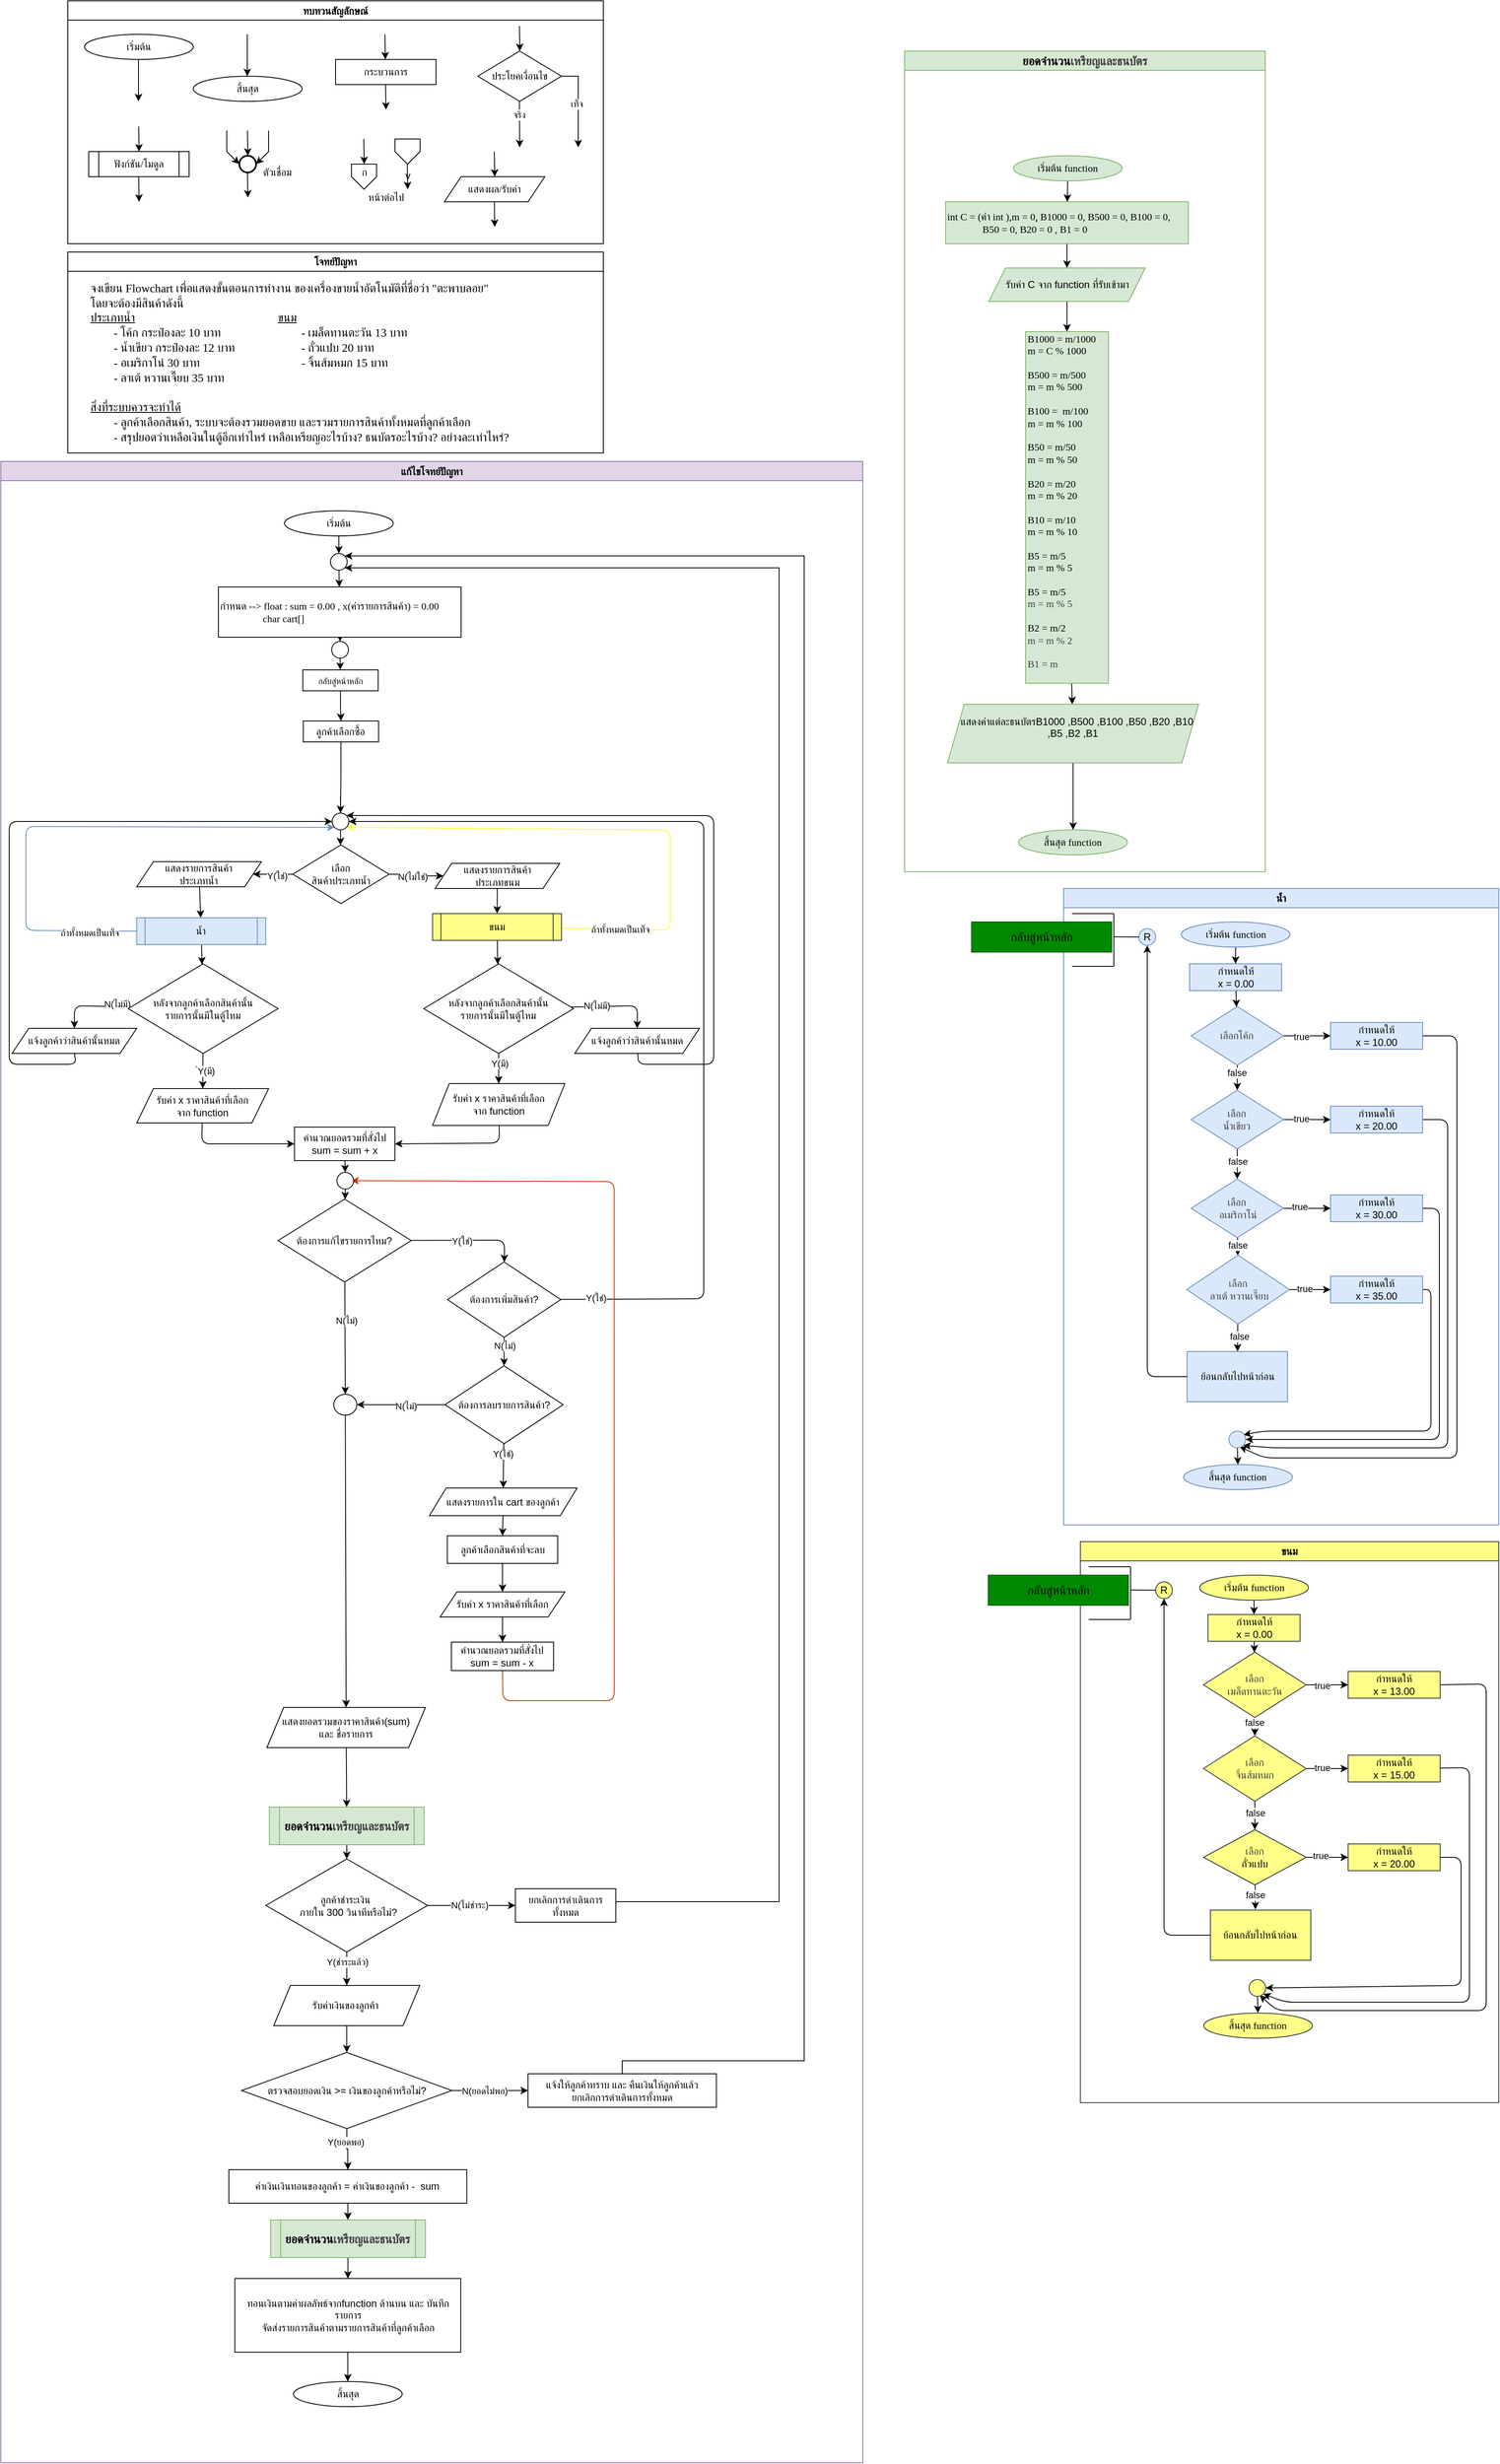 <mxfile version="28.0.4">
  <diagram id="C5RBs43oDa-KdzZeNtuy" name="Page-1">
    <mxGraphModel dx="7417" dy="4150" grid="1" gridSize="10" guides="1" tooltips="1" connect="1" arrows="1" fold="1" page="1" pageScale="1" pageWidth="827" pageHeight="1169" math="0" shadow="0">
      <root>
        <mxCell id="WIyWlLk6GJQsqaUBKTNV-0" />
        <mxCell id="WIyWlLk6GJQsqaUBKTNV-1" parent="WIyWlLk6GJQsqaUBKTNV-0" />
        <mxCell id="M7CGMbNuYNeq0SnUNNgH-6" value="ทบทวนสัญลักษณ์" style="swimlane;fontFamily=Sarabun;fontSource=https%3A%2F%2Ffonts.googleapis.com%2Fcss%3Ffamily%3DSarabun;" parent="WIyWlLk6GJQsqaUBKTNV-1" vertex="1">
          <mxGeometry x="-720" y="20" width="640" height="290" as="geometry" />
        </mxCell>
        <mxCell id="M7CGMbNuYNeq0SnUNNgH-2" value="&lt;font data-font-src=&quot;https://fonts.googleapis.com/css?family=Sarabun&quot; face=&quot;Sarabun&quot;&gt;เริ่มต้น&lt;/font&gt;" style="ellipse;whiteSpace=wrap;html=1;" parent="M7CGMbNuYNeq0SnUNNgH-6" vertex="1">
          <mxGeometry x="20" y="40" width="130" height="30" as="geometry" />
        </mxCell>
        <mxCell id="M7CGMbNuYNeq0SnUNNgH-5" value="" style="endArrow=classic;html=1;rounded=0;" parent="M7CGMbNuYNeq0SnUNNgH-6" edge="1">
          <mxGeometry width="50" height="50" relative="1" as="geometry">
            <mxPoint x="84.5" y="70" as="sourcePoint" />
            <mxPoint x="84.5" y="120" as="targetPoint" />
          </mxGeometry>
        </mxCell>
        <mxCell id="M7CGMbNuYNeq0SnUNNgH-3" value="&lt;font face=&quot;Sarabun&quot;&gt;สิ้นสุด&lt;/font&gt;" style="ellipse;whiteSpace=wrap;html=1;" parent="M7CGMbNuYNeq0SnUNNgH-6" vertex="1">
          <mxGeometry x="150" y="90" width="130" height="30" as="geometry" />
        </mxCell>
        <mxCell id="M7CGMbNuYNeq0SnUNNgH-4" value="" style="endArrow=classic;html=1;rounded=0;" parent="M7CGMbNuYNeq0SnUNNgH-6" edge="1">
          <mxGeometry width="50" height="50" relative="1" as="geometry">
            <mxPoint x="214.5" y="40" as="sourcePoint" />
            <mxPoint x="214.5" y="90" as="targetPoint" />
          </mxGeometry>
        </mxCell>
        <mxCell id="mvioNwK95yMqdUQ73LqQ-0" value="กระบวนการ" style="rounded=0;whiteSpace=wrap;html=1;fontFamily=Sarabun;fontSource=https%3A%2F%2Ffonts.googleapis.com%2Fcss%3Ffamily%3DSarabun;" parent="M7CGMbNuYNeq0SnUNNgH-6" vertex="1">
          <mxGeometry x="320" y="70" width="120" height="30" as="geometry" />
        </mxCell>
        <mxCell id="mvioNwK95yMqdUQ73LqQ-1" value="" style="endArrow=classic;html=1;rounded=0;" parent="M7CGMbNuYNeq0SnUNNgH-6" edge="1">
          <mxGeometry width="50" height="50" relative="1" as="geometry">
            <mxPoint x="379" y="40" as="sourcePoint" />
            <mxPoint x="379.5" y="70" as="targetPoint" />
          </mxGeometry>
        </mxCell>
        <mxCell id="mvioNwK95yMqdUQ73LqQ-2" value="" style="endArrow=classic;html=1;rounded=0;" parent="M7CGMbNuYNeq0SnUNNgH-6" edge="1">
          <mxGeometry width="50" height="50" relative="1" as="geometry">
            <mxPoint x="379.75" y="100" as="sourcePoint" />
            <mxPoint x="380.25" y="130" as="targetPoint" />
          </mxGeometry>
        </mxCell>
        <mxCell id="mvioNwK95yMqdUQ73LqQ-3" value="ประโยคเงื่อนไข" style="rhombus;whiteSpace=wrap;html=1;fontFamily=Sarabun;fontSource=https%3A%2F%2Ffonts.googleapis.com%2Fcss%3Ffamily%3DSarabun;" parent="M7CGMbNuYNeq0SnUNNgH-6" vertex="1">
          <mxGeometry x="490" y="60" width="100" height="60" as="geometry" />
        </mxCell>
        <mxCell id="mvioNwK95yMqdUQ73LqQ-4" value="" style="endArrow=classic;html=1;rounded=0;" parent="M7CGMbNuYNeq0SnUNNgH-6" edge="1">
          <mxGeometry width="50" height="50" relative="1" as="geometry">
            <mxPoint x="539.71" y="30" as="sourcePoint" />
            <mxPoint x="540.21" y="60" as="targetPoint" />
          </mxGeometry>
        </mxCell>
        <mxCell id="mvioNwK95yMqdUQ73LqQ-5" value="" style="endArrow=classic;html=1;rounded=0;" parent="M7CGMbNuYNeq0SnUNNgH-6" edge="1">
          <mxGeometry width="50" height="50" relative="1" as="geometry">
            <mxPoint x="539.71" y="120" as="sourcePoint" />
            <mxPoint x="540" y="175" as="targetPoint" />
          </mxGeometry>
        </mxCell>
        <mxCell id="mvioNwK95yMqdUQ73LqQ-7" value="จริง" style="edgeLabel;html=1;align=center;verticalAlign=middle;resizable=0;points=[];fontFamily=Sarabun;fontSource=https%3A%2F%2Ffonts.googleapis.com%2Fcss%3Ffamily%3DSarabun;" parent="mvioNwK95yMqdUQ73LqQ-5" vertex="1" connectable="0">
          <mxGeometry x="-0.414" y="-1" relative="1" as="geometry">
            <mxPoint as="offset" />
          </mxGeometry>
        </mxCell>
        <mxCell id="mvioNwK95yMqdUQ73LqQ-6" value="" style="endArrow=classic;html=1;rounded=0;exitX=1;exitY=0.5;exitDx=0;exitDy=0;" parent="M7CGMbNuYNeq0SnUNNgH-6" source="mvioNwK95yMqdUQ73LqQ-3" edge="1">
          <mxGeometry width="50" height="50" relative="1" as="geometry">
            <mxPoint x="620" y="95" as="sourcePoint" />
            <mxPoint x="610" y="175" as="targetPoint" />
            <Array as="points">
              <mxPoint x="610" y="90" />
            </Array>
          </mxGeometry>
        </mxCell>
        <mxCell id="mvioNwK95yMqdUQ73LqQ-8" value="&lt;font data-font-src=&quot;https://fonts.googleapis.com/css?family=Sarabun&quot; face=&quot;Sarabun&quot;&gt;เท็จ&lt;/font&gt;" style="edgeLabel;html=1;align=center;verticalAlign=middle;resizable=0;points=[];" parent="mvioNwK95yMqdUQ73LqQ-6" vertex="1" connectable="0">
          <mxGeometry x="-0.002" y="-2" relative="1" as="geometry">
            <mxPoint as="offset" />
          </mxGeometry>
        </mxCell>
        <mxCell id="mvioNwK95yMqdUQ73LqQ-9" value="&lt;font data-font-src=&quot;https://fonts.googleapis.com/css?family=Sarabun&quot; face=&quot;Sarabun&quot;&gt;ฟังก์ชัน/โมดูล&lt;/font&gt;" style="shape=process;whiteSpace=wrap;html=1;backgroundOutline=1;" parent="M7CGMbNuYNeq0SnUNNgH-6" vertex="1">
          <mxGeometry x="25" y="180" width="120" height="30" as="geometry" />
        </mxCell>
        <mxCell id="mvioNwK95yMqdUQ73LqQ-11" value="" style="endArrow=classic;html=1;rounded=0;" parent="M7CGMbNuYNeq0SnUNNgH-6" edge="1">
          <mxGeometry width="50" height="50" relative="1" as="geometry">
            <mxPoint x="84.71" y="150" as="sourcePoint" />
            <mxPoint x="85.21" y="180" as="targetPoint" />
          </mxGeometry>
        </mxCell>
        <mxCell id="mvioNwK95yMqdUQ73LqQ-12" value="" style="endArrow=classic;html=1;rounded=0;" parent="M7CGMbNuYNeq0SnUNNgH-6" edge="1">
          <mxGeometry width="50" height="50" relative="1" as="geometry">
            <mxPoint x="84.71" y="210" as="sourcePoint" />
            <mxPoint x="85.21" y="240" as="targetPoint" />
          </mxGeometry>
        </mxCell>
        <mxCell id="mvioNwK95yMqdUQ73LqQ-13" value="" style="strokeWidth=2;html=1;shape=mxgraph.flowchart.start_2;whiteSpace=wrap;" parent="M7CGMbNuYNeq0SnUNNgH-6" vertex="1">
          <mxGeometry x="205" y="185" width="20" height="20" as="geometry" />
        </mxCell>
        <mxCell id="mvioNwK95yMqdUQ73LqQ-16" value="" style="endArrow=classic;html=1;rounded=0;" parent="M7CGMbNuYNeq0SnUNNgH-6" edge="1">
          <mxGeometry width="50" height="50" relative="1" as="geometry">
            <mxPoint x="214.71" y="155" as="sourcePoint" />
            <mxPoint x="215.21" y="185" as="targetPoint" />
          </mxGeometry>
        </mxCell>
        <mxCell id="mvioNwK95yMqdUQ73LqQ-17" value="" style="endArrow=classic;html=1;rounded=0;entryX=0;entryY=0.5;entryDx=0;entryDy=0;entryPerimeter=0;" parent="M7CGMbNuYNeq0SnUNNgH-6" target="mvioNwK95yMqdUQ73LqQ-13" edge="1">
          <mxGeometry width="50" height="50" relative="1" as="geometry">
            <mxPoint x="190.0" y="155" as="sourcePoint" />
            <mxPoint x="190.5" y="185" as="targetPoint" />
            <Array as="points">
              <mxPoint x="190" y="180" />
            </Array>
          </mxGeometry>
        </mxCell>
        <mxCell id="mvioNwK95yMqdUQ73LqQ-18" value="" style="endArrow=classic;html=1;rounded=0;entryX=1;entryY=0.5;entryDx=0;entryDy=0;entryPerimeter=0;" parent="M7CGMbNuYNeq0SnUNNgH-6" target="mvioNwK95yMqdUQ73LqQ-13" edge="1">
          <mxGeometry width="50" height="50" relative="1" as="geometry">
            <mxPoint x="240.0" y="155" as="sourcePoint" />
            <mxPoint x="240.5" y="185" as="targetPoint" />
            <Array as="points">
              <mxPoint x="240" y="180" />
            </Array>
          </mxGeometry>
        </mxCell>
        <mxCell id="mvioNwK95yMqdUQ73LqQ-19" value="" style="endArrow=classic;html=1;rounded=0;" parent="M7CGMbNuYNeq0SnUNNgH-6" edge="1">
          <mxGeometry width="50" height="50" relative="1" as="geometry">
            <mxPoint x="214.71" y="205" as="sourcePoint" />
            <mxPoint x="215.21" y="235" as="targetPoint" />
          </mxGeometry>
        </mxCell>
        <mxCell id="mvioNwK95yMqdUQ73LqQ-20" value="&lt;font data-font-src=&quot;https://fonts.googleapis.com/css?family=Sarabun&quot; face=&quot;Sarabun&quot;&gt;ตัวเชื่อม&lt;/font&gt;" style="text;html=1;align=center;verticalAlign=middle;resizable=0;points=[];autosize=1;strokeColor=none;fillColor=none;" parent="M7CGMbNuYNeq0SnUNNgH-6" vertex="1">
          <mxGeometry x="220" y="190" width="60" height="30" as="geometry" />
        </mxCell>
        <mxCell id="mvioNwK95yMqdUQ73LqQ-25" value="" style="endArrow=classic;html=1;rounded=0;" parent="M7CGMbNuYNeq0SnUNNgH-6" edge="1">
          <mxGeometry width="50" height="50" relative="1" as="geometry">
            <mxPoint x="353.71" y="165" as="sourcePoint" />
            <mxPoint x="354.21" y="195" as="targetPoint" />
          </mxGeometry>
        </mxCell>
        <mxCell id="mvioNwK95yMqdUQ73LqQ-21" value="" style="verticalLabelPosition=bottom;verticalAlign=top;html=1;shape=offPageConnector;rounded=0;size=0.5;" parent="M7CGMbNuYNeq0SnUNNgH-6" vertex="1">
          <mxGeometry x="339" y="195" width="30" height="30" as="geometry" />
        </mxCell>
        <mxCell id="mvioNwK95yMqdUQ73LqQ-26" value="" style="endArrow=classic;html=1;rounded=0;" parent="M7CGMbNuYNeq0SnUNNgH-6" edge="1">
          <mxGeometry width="50" height="50" relative="1" as="geometry">
            <mxPoint x="405.71" y="195" as="sourcePoint" />
            <mxPoint x="406.21" y="225" as="targetPoint" />
          </mxGeometry>
        </mxCell>
        <mxCell id="mvioNwK95yMqdUQ73LqQ-27" value="v" style="verticalLabelPosition=bottom;verticalAlign=top;html=1;shape=offPageConnector;rounded=0;size=0.5;" parent="M7CGMbNuYNeq0SnUNNgH-6" vertex="1">
          <mxGeometry x="391" y="165" width="30" height="30" as="geometry" />
        </mxCell>
        <mxCell id="mvioNwK95yMqdUQ73LqQ-28" value="หน้าต่อไป" style="text;html=1;align=center;verticalAlign=middle;resizable=0;points=[];autosize=1;strokeColor=none;fillColor=none;fontFamily=Sarabun;fontSource=https%3A%2F%2Ffonts.googleapis.com%2Fcss%3Ffamily%3DSarabun;" parent="M7CGMbNuYNeq0SnUNNgH-6" vertex="1">
          <mxGeometry x="345" y="220" width="70" height="30" as="geometry" />
        </mxCell>
        <mxCell id="mvioNwK95yMqdUQ73LqQ-29" value="ก" style="text;html=1;align=center;verticalAlign=middle;resizable=0;points=[];autosize=1;strokeColor=none;fillColor=none;fontFamily=Sarabun;fontSource=https%3A%2F%2Ffonts.googleapis.com%2Fcss%3Ffamily%3DSarabun;" parent="M7CGMbNuYNeq0SnUNNgH-6" vertex="1">
          <mxGeometry x="339" y="190" width="30" height="30" as="geometry" />
        </mxCell>
        <mxCell id="mvioNwK95yMqdUQ73LqQ-32" value="แสดงผล/รับค่า" style="shape=parallelogram;perimeter=parallelogramPerimeter;whiteSpace=wrap;html=1;fixedSize=1;fontFamily=Sarabun;fontSource=https%3A%2F%2Ffonts.googleapis.com%2Fcss%3Ffamily%3DSarabun;" parent="M7CGMbNuYNeq0SnUNNgH-6" vertex="1">
          <mxGeometry x="450" y="210" width="120" height="30" as="geometry" />
        </mxCell>
        <mxCell id="mvioNwK95yMqdUQ73LqQ-33" value="" style="endArrow=classic;html=1;rounded=0;" parent="M7CGMbNuYNeq0SnUNNgH-6" edge="1">
          <mxGeometry width="50" height="50" relative="1" as="geometry">
            <mxPoint x="509.71" y="180" as="sourcePoint" />
            <mxPoint x="510.21" y="210" as="targetPoint" />
          </mxGeometry>
        </mxCell>
        <mxCell id="mvioNwK95yMqdUQ73LqQ-34" value="" style="endArrow=classic;html=1;rounded=0;" parent="M7CGMbNuYNeq0SnUNNgH-6" edge="1">
          <mxGeometry width="50" height="50" relative="1" as="geometry">
            <mxPoint x="509.71" y="240" as="sourcePoint" />
            <mxPoint x="510.21" y="270" as="targetPoint" />
          </mxGeometry>
        </mxCell>
        <mxCell id="mvioNwK95yMqdUQ73LqQ-36" value="แก้ไขโจทย์ปัญหา" style="swimlane;fontFamily=Sarabun;fontSource=https%3A%2F%2Ffonts.googleapis.com%2Fcss%3Ffamily%3DSarabun;fillColor=#e1d5e7;strokeColor=#9673a6;" parent="WIyWlLk6GJQsqaUBKTNV-1" vertex="1">
          <mxGeometry x="-800" y="570" width="1030" height="2390" as="geometry" />
        </mxCell>
        <mxCell id="2" value="" style="edgeStyle=none;html=1;" parent="mvioNwK95yMqdUQ73LqQ-36" source="275" target="1" edge="1">
          <mxGeometry relative="1" as="geometry" />
        </mxCell>
        <mxCell id="mvioNwK95yMqdUQ73LqQ-35" value="&lt;font data-font-src=&quot;https://fonts.googleapis.com/css?family=Sarabun&quot; face=&quot;Sarabun&quot;&gt;เริ่มต้น&lt;/font&gt;" style="ellipse;whiteSpace=wrap;html=1;" parent="mvioNwK95yMqdUQ73LqQ-36" vertex="1">
          <mxGeometry x="338.91" y="59" width="130" height="30" as="geometry" />
        </mxCell>
        <mxCell id="mvioNwK95yMqdUQ73LqQ-69" value="&lt;font face=&quot;Sarabun&quot;&gt;สิ้นสุด&lt;/font&gt;" style="ellipse;whiteSpace=wrap;html=1;" parent="mvioNwK95yMqdUQ73LqQ-36" vertex="1">
          <mxGeometry x="349.64" y="2293" width="130" height="30" as="geometry" />
        </mxCell>
        <mxCell id="ijckSrTbl8PZMQMA3tDN-426" value="" style="edgeStyle=orthogonalEdgeStyle;rounded=0;orthogonalLoop=1;jettySize=auto;html=1;" edge="1" parent="mvioNwK95yMqdUQ73LqQ-36" source="K2V_airpF5OzPuWJYtam-0" target="ijckSrTbl8PZMQMA3tDN-425">
          <mxGeometry relative="1" as="geometry" />
        </mxCell>
        <mxCell id="K2V_airpF5OzPuWJYtam-0" value="&lt;font size=&quot;1&quot;&gt;กลับสู่หน้าหลัก&lt;/font&gt;" style="whiteSpace=wrap;html=1;" parent="mvioNwK95yMqdUQ73LqQ-36" vertex="1">
          <mxGeometry x="360.89" y="249" width="90" height="25" as="geometry" />
        </mxCell>
        <mxCell id="9" style="edgeStyle=none;html=1;" parent="mvioNwK95yMqdUQ73LqQ-36" source="K2V_airpF5OzPuWJYtam-2" target="K2V_airpF5OzPuWJYtam-0" edge="1">
          <mxGeometry relative="1" as="geometry" />
        </mxCell>
        <mxCell id="K2V_airpF5OzPuWJYtam-2" value="" style="ellipse;whiteSpace=wrap;html=1;aspect=fixed;" parent="mvioNwK95yMqdUQ73LqQ-36" vertex="1">
          <mxGeometry x="395.39" y="215" width="20" height="20" as="geometry" />
        </mxCell>
        <mxCell id="K2V_airpF5OzPuWJYtam-9" value="" style="edgeStyle=orthogonalEdgeStyle;rounded=0;orthogonalLoop=1;jettySize=auto;html=1;" parent="mvioNwK95yMqdUQ73LqQ-36" target="K2V_airpF5OzPuWJYtam-8" edge="1">
          <mxGeometry relative="1" as="geometry">
            <mxPoint x="405.9" y="399.993" as="sourcePoint" />
          </mxGeometry>
        </mxCell>
        <mxCell id="K2V_airpF5OzPuWJYtam-13" value="" style="edgeStyle=orthogonalEdgeStyle;rounded=0;orthogonalLoop=1;jettySize=auto;html=1;entryX=0;entryY=0.5;entryDx=0;entryDy=0;" parent="mvioNwK95yMqdUQ73LqQ-36" source="K2V_airpF5OzPuWJYtam-8" target="12" edge="1">
          <mxGeometry relative="1" as="geometry">
            <mxPoint x="536.89" y="493" as="targetPoint" />
          </mxGeometry>
        </mxCell>
        <mxCell id="K2V_airpF5OzPuWJYtam-14" value="N(ไม่ใช่)" style="edgeLabel;html=1;align=center;verticalAlign=middle;resizable=0;points=[];" parent="K2V_airpF5OzPuWJYtam-13" vertex="1" connectable="0">
          <mxGeometry x="-0.125" y="-1" relative="1" as="geometry">
            <mxPoint as="offset" />
          </mxGeometry>
        </mxCell>
        <mxCell id="K2V_airpF5OzPuWJYtam-16" value="" style="edgeStyle=orthogonalEdgeStyle;rounded=0;orthogonalLoop=1;jettySize=auto;html=1;entryX=1;entryY=0.5;entryDx=0;entryDy=0;" parent="mvioNwK95yMqdUQ73LqQ-36" source="K2V_airpF5OzPuWJYtam-8" target="15" edge="1">
          <mxGeometry relative="1" as="geometry">
            <mxPoint x="296.89" y="493" as="targetPoint" />
          </mxGeometry>
        </mxCell>
        <mxCell id="K2V_airpF5OzPuWJYtam-17" value="Y(ใช่)" style="edgeLabel;html=1;align=center;verticalAlign=middle;resizable=0;points=[];" parent="K2V_airpF5OzPuWJYtam-16" vertex="1" connectable="0">
          <mxGeometry x="-0.095" y="2" relative="1" as="geometry">
            <mxPoint as="offset" />
          </mxGeometry>
        </mxCell>
        <mxCell id="K2V_airpF5OzPuWJYtam-8" value="&lt;div&gt;เลือก&lt;/div&gt;สินค้าประเภทน้ำ" style="rhombus;whiteSpace=wrap;html=1;" parent="mvioNwK95yMqdUQ73LqQ-36" vertex="1">
          <mxGeometry x="348.89" y="458" width="115" height="70" as="geometry" />
        </mxCell>
        <mxCell id="K2V_airpF5OzPuWJYtam-10" value="" style="ellipse;whiteSpace=wrap;html=1;aspect=fixed;" parent="mvioNwK95yMqdUQ73LqQ-36" vertex="1">
          <mxGeometry x="395.89" y="420" width="20" height="20" as="geometry" />
        </mxCell>
        <mxCell id="22" style="edgeStyle=none;html=1;entryX=1;entryY=0.5;entryDx=0;entryDy=0;" parent="mvioNwK95yMqdUQ73LqQ-36" source="K2V_airpF5OzPuWJYtam-18" target="17" edge="1">
          <mxGeometry relative="1" as="geometry">
            <mxPoint x="505.89" y="814" as="targetPoint" />
            <Array as="points">
              <mxPoint x="595.89" y="814" />
            </Array>
          </mxGeometry>
        </mxCell>
        <mxCell id="K2V_airpF5OzPuWJYtam-18" value="รับค่า x ราคาสินค้าที่เลือก&lt;div&gt;จาก function&lt;/div&gt;" style="shape=parallelogram;perimeter=parallelogramPerimeter;whiteSpace=wrap;html=1;fixedSize=1;" parent="mvioNwK95yMqdUQ73LqQ-36" vertex="1">
          <mxGeometry x="515.89" y="743" width="158.11" height="50" as="geometry" />
        </mxCell>
        <mxCell id="21" style="edgeStyle=none;html=1;entryX=0;entryY=0.5;entryDx=0;entryDy=0;" parent="mvioNwK95yMqdUQ73LqQ-36" source="K2V_airpF5OzPuWJYtam-20" target="17" edge="1">
          <mxGeometry relative="1" as="geometry">
            <mxPoint x="315.89" y="814" as="targetPoint" />
            <Array as="points">
              <mxPoint x="240" y="815" />
            </Array>
          </mxGeometry>
        </mxCell>
        <mxCell id="K2V_airpF5OzPuWJYtam-20" value="รับค่า x ราคาสินค้าที่เลือก&lt;div&gt;จาก function&lt;/div&gt;" style="shape=parallelogram;perimeter=parallelogramPerimeter;whiteSpace=wrap;html=1;fixedSize=1;" parent="mvioNwK95yMqdUQ73LqQ-36" vertex="1">
          <mxGeometry x="162.39" y="749" width="157.61" height="41" as="geometry" />
        </mxCell>
        <mxCell id="28" value="" style="edgeStyle=none;html=1;" parent="mvioNwK95yMqdUQ73LqQ-36" source="K2V_airpF5OzPuWJYtam-25" target="27" edge="1">
          <mxGeometry relative="1" as="geometry">
            <Array as="points">
              <mxPoint x="601.89" y="930" />
            </Array>
          </mxGeometry>
        </mxCell>
        <mxCell id="30" value="Y(ใช่)" style="edgeLabel;html=1;align=center;verticalAlign=middle;resizable=0;points=[];" parent="28" vertex="1" connectable="0">
          <mxGeometry x="-0.115" y="-1" relative="1" as="geometry">
            <mxPoint as="offset" />
          </mxGeometry>
        </mxCell>
        <mxCell id="71" value="" style="edgeStyle=none;html=1;" parent="mvioNwK95yMqdUQ73LqQ-36" source="K2V_airpF5OzPuWJYtam-25" target="70" edge="1">
          <mxGeometry relative="1" as="geometry" />
        </mxCell>
        <mxCell id="99" value="N(ไม่)" style="edgeLabel;html=1;align=center;verticalAlign=middle;resizable=0;points=[];" parent="71" vertex="1" connectable="0">
          <mxGeometry x="-0.312" y="1" relative="1" as="geometry">
            <mxPoint as="offset" />
          </mxGeometry>
        </mxCell>
        <mxCell id="K2V_airpF5OzPuWJYtam-25" value="ต้องการแก้ไขรายการไหม?" style="rhombus;whiteSpace=wrap;html=1;rounded=0;" parent="mvioNwK95yMqdUQ73LqQ-36" vertex="1">
          <mxGeometry x="331.26" y="881" width="159.25" height="99" as="geometry" />
        </mxCell>
        <mxCell id="153" value="" style="edgeStyle=none;html=1;" parent="mvioNwK95yMqdUQ73LqQ-36" source="K2V_airpF5OzPuWJYtam-30" target="K2V_airpF5OzPuWJYtam-33" edge="1">
          <mxGeometry relative="1" as="geometry" />
        </mxCell>
        <mxCell id="K2V_airpF5OzPuWJYtam-30" value="แสดงยอดรวมของราคาสินค้า(sum)&lt;div&gt;และ ชื่อรายการ&lt;/div&gt;" style="shape=parallelogram;perimeter=parallelogramPerimeter;whiteSpace=wrap;html=1;fixedSize=1;" parent="mvioNwK95yMqdUQ73LqQ-36" vertex="1">
          <mxGeometry x="318" y="1488" width="189.39" height="48" as="geometry" />
        </mxCell>
        <mxCell id="K2V_airpF5OzPuWJYtam-41" value="" style="edgeStyle=orthogonalEdgeStyle;rounded=0;orthogonalLoop=1;jettySize=auto;html=1;" parent="mvioNwK95yMqdUQ73LqQ-36" source="K2V_airpF5OzPuWJYtam-33" target="K2V_airpF5OzPuWJYtam-40" edge="1">
          <mxGeometry relative="1" as="geometry" />
        </mxCell>
        <mxCell id="K2V_airpF5OzPuWJYtam-33" value="&lt;div&gt;&lt;span style=&quot;font-size: 14px; font-weight: 700;&quot;&gt;ยอดจำนวน&lt;/span&gt;&lt;span style=&quot;font-size: 14px; font-weight: 700; text-wrap-mode: nowrap; color: rgb(63, 63, 63); text-align: left;&quot;&gt;เหรียญและธนบัตร&lt;/span&gt;&lt;/div&gt;" style="shape=process;whiteSpace=wrap;html=1;backgroundOutline=1;size=0.065;fillColor=#d5e8d4;strokeColor=#82b366;" parent="mvioNwK95yMqdUQ73LqQ-36" vertex="1">
          <mxGeometry x="320.89" y="1607" width="185" height="45" as="geometry" />
        </mxCell>
        <mxCell id="K2V_airpF5OzPuWJYtam-45" value="" style="edgeStyle=orthogonalEdgeStyle;rounded=0;orthogonalLoop=1;jettySize=auto;html=1;" parent="mvioNwK95yMqdUQ73LqQ-36" source="K2V_airpF5OzPuWJYtam-40" target="K2V_airpF5OzPuWJYtam-44" edge="1">
          <mxGeometry relative="1" as="geometry" />
        </mxCell>
        <mxCell id="K2V_airpF5OzPuWJYtam-60" value="Y(ชำระแล้ว)" style="edgeLabel;html=1;align=center;verticalAlign=middle;resizable=0;points=[];" parent="K2V_airpF5OzPuWJYtam-45" vertex="1" connectable="0">
          <mxGeometry x="-0.39" relative="1" as="geometry">
            <mxPoint as="offset" />
          </mxGeometry>
        </mxCell>
        <mxCell id="K2V_airpF5OzPuWJYtam-54" style="edgeStyle=orthogonalEdgeStyle;rounded=0;orthogonalLoop=1;jettySize=auto;html=1;entryX=0;entryY=0.5;entryDx=0;entryDy=0;" parent="mvioNwK95yMqdUQ73LqQ-36" source="K2V_airpF5OzPuWJYtam-40" target="K2V_airpF5OzPuWJYtam-51" edge="1">
          <mxGeometry relative="1" as="geometry" />
        </mxCell>
        <mxCell id="K2V_airpF5OzPuWJYtam-56" value="N(ไม่ชำระ)" style="edgeLabel;html=1;align=center;verticalAlign=middle;resizable=0;points=[];" parent="K2V_airpF5OzPuWJYtam-54" vertex="1" connectable="0">
          <mxGeometry x="-0.547" y="1" relative="1" as="geometry">
            <mxPoint x="26" as="offset" />
          </mxGeometry>
        </mxCell>
        <mxCell id="K2V_airpF5OzPuWJYtam-40" value="ลูกค้าชำระเงิน&amp;nbsp;&lt;div&gt;&amp;nbsp;ภายใน 300 วินาทีหรือไม่?&lt;/div&gt;" style="rhombus;whiteSpace=wrap;html=1;" parent="mvioNwK95yMqdUQ73LqQ-36" vertex="1">
          <mxGeometry x="316.77" y="1669" width="193.23" height="111" as="geometry" />
        </mxCell>
        <mxCell id="K2V_airpF5OzPuWJYtam-50" value="" style="edgeStyle=orthogonalEdgeStyle;rounded=0;orthogonalLoop=1;jettySize=auto;html=1;" parent="mvioNwK95yMqdUQ73LqQ-36" source="K2V_airpF5OzPuWJYtam-44" target="K2V_airpF5OzPuWJYtam-49" edge="1">
          <mxGeometry relative="1" as="geometry" />
        </mxCell>
        <mxCell id="K2V_airpF5OzPuWJYtam-44" value="รับค่าเงินของลูกค้า&amp;nbsp;" style="shape=parallelogram;perimeter=parallelogramPerimeter;whiteSpace=wrap;html=1;fixedSize=1;" parent="mvioNwK95yMqdUQ73LqQ-36" vertex="1">
          <mxGeometry x="326.14" y="1820" width="174.5" height="48" as="geometry" />
        </mxCell>
        <mxCell id="K2V_airpF5OzPuWJYtam-62" value="" style="edgeStyle=orthogonalEdgeStyle;rounded=0;orthogonalLoop=1;jettySize=auto;html=1;entryX=0;entryY=0.5;entryDx=0;entryDy=0;" parent="mvioNwK95yMqdUQ73LqQ-36" source="K2V_airpF5OzPuWJYtam-49" target="K2V_airpF5OzPuWJYtam-61" edge="1">
          <mxGeometry relative="1" as="geometry">
            <mxPoint x="604.89" y="1911" as="targetPoint" />
          </mxGeometry>
        </mxCell>
        <mxCell id="K2V_airpF5OzPuWJYtam-63" value="N(ยอดไม่พอ)" style="edgeLabel;html=1;align=center;verticalAlign=middle;resizable=0;points=[];" parent="K2V_airpF5OzPuWJYtam-62" vertex="1" connectable="0">
          <mxGeometry x="-0.15" relative="1" as="geometry">
            <mxPoint as="offset" />
          </mxGeometry>
        </mxCell>
        <mxCell id="K2V_airpF5OzPuWJYtam-66" value="" style="edgeStyle=orthogonalEdgeStyle;rounded=0;orthogonalLoop=1;jettySize=auto;html=1;entryX=0.5;entryY=0;entryDx=0;entryDy=0;" parent="mvioNwK95yMqdUQ73LqQ-36" source="K2V_airpF5OzPuWJYtam-49" target="K2V_airpF5OzPuWJYtam-70" edge="1">
          <mxGeometry relative="1" as="geometry">
            <mxPoint x="414.89" y="2012" as="targetPoint" />
          </mxGeometry>
        </mxCell>
        <mxCell id="K2V_airpF5OzPuWJYtam-67" value="Y(ยอดพอ)" style="edgeLabel;html=1;align=center;verticalAlign=middle;resizable=0;points=[];" parent="K2V_airpF5OzPuWJYtam-66" vertex="1" connectable="0">
          <mxGeometry x="-0.38" y="-2" relative="1" as="geometry">
            <mxPoint as="offset" />
          </mxGeometry>
        </mxCell>
        <mxCell id="K2V_airpF5OzPuWJYtam-49" value="ตรวจสอบยอดเงิน &amp;gt;= เงินของลูกค้าหรือไม่?" style="rhombus;whiteSpace=wrap;html=1;" parent="mvioNwK95yMqdUQ73LqQ-36" vertex="1">
          <mxGeometry x="287.75" y="1900" width="251.28" height="91" as="geometry" />
        </mxCell>
        <mxCell id="K2V_airpF5OzPuWJYtam-55" style="edgeStyle=orthogonalEdgeStyle;rounded=0;orthogonalLoop=1;jettySize=auto;html=1;exitX=1;exitY=0.5;exitDx=0;exitDy=0;entryX=1;entryY=1;entryDx=0;entryDy=0;" parent="mvioNwK95yMqdUQ73LqQ-36" source="K2V_airpF5OzPuWJYtam-51" target="275" edge="1">
          <mxGeometry relative="1" as="geometry">
            <Array as="points">
              <mxPoint x="735" y="1720" />
              <mxPoint x="930" y="1720" />
              <mxPoint x="930" y="127" />
            </Array>
            <mxPoint x="415.89" y="220" as="targetPoint" />
          </mxGeometry>
        </mxCell>
        <mxCell id="K2V_airpF5OzPuWJYtam-51" value="ยกเลิกการดำเดินการทั้งหมด" style="rounded=0;whiteSpace=wrap;html=1;" parent="mvioNwK95yMqdUQ73LqQ-36" vertex="1">
          <mxGeometry x="614.89" y="1704.5" width="120" height="40" as="geometry" />
        </mxCell>
        <mxCell id="K2V_airpF5OzPuWJYtam-64" style="edgeStyle=orthogonalEdgeStyle;rounded=0;orthogonalLoop=1;jettySize=auto;html=1;entryX=1;entryY=0;entryDx=0;entryDy=0;" parent="mvioNwK95yMqdUQ73LqQ-36" source="K2V_airpF5OzPuWJYtam-61" target="275" edge="1">
          <mxGeometry relative="1" as="geometry">
            <mxPoint x="415.89" y="220" as="targetPoint" />
            <Array as="points">
              <mxPoint x="960" y="1910" />
              <mxPoint x="960" y="113" />
            </Array>
          </mxGeometry>
        </mxCell>
        <mxCell id="K2V_airpF5OzPuWJYtam-61" value="&lt;div&gt;แจ้งให้ลูกค้าทราบ และ คืนเงินให้ลูกค้าแล้ว&lt;/div&gt;ยกเลิกการดำเดินการทั้งหมด" style="rounded=0;whiteSpace=wrap;html=1;" parent="mvioNwK95yMqdUQ73LqQ-36" vertex="1">
          <mxGeometry x="630" y="1925.5" width="225.11" height="40" as="geometry" />
        </mxCell>
        <mxCell id="11" style="edgeStyle=none;html=1;" parent="mvioNwK95yMqdUQ73LqQ-36" source="K2V_airpF5OzPuWJYtam-69" target="K2V_airpF5OzPuWJYtam-82" edge="1">
          <mxGeometry relative="1" as="geometry" />
        </mxCell>
        <mxCell id="K2V_airpF5OzPuWJYtam-69" value="&lt;span style=&quot;font-size: 14px; font-weight: 700;&quot;&gt;ยอดจำนวน&lt;/span&gt;&lt;span style=&quot;font-size: 14px; font-weight: 700; text-wrap-mode: nowrap; color: rgb(63, 63, 63); text-align: left;&quot;&gt;เหรียญและธนบัตร&lt;/span&gt;" style="shape=process;whiteSpace=wrap;html=1;backgroundOutline=1;size=0.065;fillColor=#d5e8d4;strokeColor=#82b366;" parent="mvioNwK95yMqdUQ73LqQ-36" vertex="1">
          <mxGeometry x="322.39" y="2100" width="185" height="45" as="geometry" />
        </mxCell>
        <mxCell id="K2V_airpF5OzPuWJYtam-71" value="" style="edgeStyle=orthogonalEdgeStyle;rounded=0;orthogonalLoop=1;jettySize=auto;html=1;" parent="mvioNwK95yMqdUQ73LqQ-36" source="K2V_airpF5OzPuWJYtam-70" target="K2V_airpF5OzPuWJYtam-69" edge="1">
          <mxGeometry relative="1" as="geometry" />
        </mxCell>
        <mxCell id="K2V_airpF5OzPuWJYtam-70" value="ค่าเงินเงินทอนของลูกค้า =&amp;nbsp;&lt;span style=&quot;color: rgb(0, 0, 0);&quot;&gt;ค่าเงินของลูกค้า -&amp;nbsp; sum&lt;/span&gt;" style="rounded=0;whiteSpace=wrap;html=1;" parent="mvioNwK95yMqdUQ73LqQ-36" vertex="1">
          <mxGeometry x="272.45" y="2040" width="284.36" height="40" as="geometry" />
        </mxCell>
        <mxCell id="35" value="" style="edgeStyle=none;html=1;" parent="mvioNwK95yMqdUQ73LqQ-36" source="K2V_airpF5OzPuWJYtam-82" target="mvioNwK95yMqdUQ73LqQ-69" edge="1">
          <mxGeometry relative="1" as="geometry" />
        </mxCell>
        <mxCell id="K2V_airpF5OzPuWJYtam-82" value="&lt;span style=&quot;color: rgb(0, 0, 0);&quot;&gt;ทอนเงินตามค่าผลลัพธ์จากfunction ด้านบน และ บันทึกรายการ&lt;/span&gt;&lt;div&gt;จัดส่งรายการสินค้าตามรายการสินค้าที่ลูกค้าเลือก&lt;/div&gt;" style="whiteSpace=wrap;html=1;rounded=0;" parent="mvioNwK95yMqdUQ73LqQ-36" vertex="1">
          <mxGeometry x="279.67" y="2170" width="269.93" height="88" as="geometry" />
        </mxCell>
        <mxCell id="10" style="edgeStyle=none;html=1;entryX=0.5;entryY=0;entryDx=0;entryDy=0;" parent="mvioNwK95yMqdUQ73LqQ-36" source="1" target="K2V_airpF5OzPuWJYtam-2" edge="1">
          <mxGeometry relative="1" as="geometry" />
        </mxCell>
        <mxCell id="1" value="&lt;div&gt;&lt;span style=&quot;background-color: transparent;&quot;&gt;กำหนด --&amp;gt; float&amp;nbsp;: sum = 0.00 , x(ค่ารายการสินค้า) = 0.00&lt;/span&gt;&lt;/div&gt;&lt;div&gt;&lt;span style=&quot;white-space: pre;&quot;&gt;&#x9;&lt;/span&gt;&amp;nbsp; &amp;nbsp; &amp;nbsp; &amp;nbsp; &amp;nbsp;char cart[]&lt;/div&gt;" style="rounded=0;whiteSpace=wrap;html=1;fontFamily=Sarabun;fontSource=https%3A%2F%2Ffonts.googleapis.com%2Fcss%3Ffamily%3DSarabun;align=left;" parent="mvioNwK95yMqdUQ73LqQ-36" vertex="1">
          <mxGeometry x="260" y="150" width="290" height="60" as="geometry" />
        </mxCell>
        <mxCell id="257" value="" style="edgeStyle=none;html=1;" parent="mvioNwK95yMqdUQ73LqQ-36" source="12" target="256" edge="1">
          <mxGeometry relative="1" as="geometry" />
        </mxCell>
        <mxCell id="12" value="&lt;span style=&quot;color: rgb(0, 0, 0);&quot;&gt;แสดงรายการสินค้า&lt;/span&gt;&lt;div&gt;ประเภทขนม&lt;/div&gt;" style="shape=parallelogram;perimeter=parallelogramPerimeter;whiteSpace=wrap;html=1;fixedSize=1;" parent="mvioNwK95yMqdUQ73LqQ-36" vertex="1">
          <mxGeometry x="518.89" y="480" width="149" height="30" as="geometry" />
        </mxCell>
        <mxCell id="209" value="" style="edgeStyle=none;html=1;" parent="mvioNwK95yMqdUQ73LqQ-36" source="15" target="203" edge="1">
          <mxGeometry relative="1" as="geometry" />
        </mxCell>
        <mxCell id="15" value="&lt;span style=&quot;color: rgb(0, 0, 0);&quot;&gt;แสดงรายการสินค้า&lt;/span&gt;&lt;div&gt;ประเภทน้ำ&lt;/div&gt;" style="shape=parallelogram;perimeter=parallelogramPerimeter;whiteSpace=wrap;html=1;fixedSize=1;" parent="mvioNwK95yMqdUQ73LqQ-36" vertex="1">
          <mxGeometry x="162.39" y="478" width="149" height="30" as="geometry" />
        </mxCell>
        <mxCell id="26" value="" style="edgeStyle=none;html=1;" parent="mvioNwK95yMqdUQ73LqQ-36" source="94" target="K2V_airpF5OzPuWJYtam-25" edge="1">
          <mxGeometry relative="1" as="geometry" />
        </mxCell>
        <mxCell id="17" value="คำนวณยอดรวมที่สั่งไป&lt;div&gt;sum = sum + x&lt;/div&gt;" style="rounded=0;whiteSpace=wrap;html=1;" parent="mvioNwK95yMqdUQ73LqQ-36" vertex="1">
          <mxGeometry x="350.89" y="795" width="120" height="40" as="geometry" />
        </mxCell>
        <mxCell id="29" style="edgeStyle=none;html=1;entryX=1;entryY=0.5;entryDx=0;entryDy=0;" parent="mvioNwK95yMqdUQ73LqQ-36" source="27" target="K2V_airpF5OzPuWJYtam-10" edge="1">
          <mxGeometry relative="1" as="geometry">
            <Array as="points">
              <mxPoint x="840" y="1000" />
              <mxPoint x="840" y="800" />
              <mxPoint x="840" y="430" />
            </Array>
          </mxGeometry>
        </mxCell>
        <mxCell id="31" value="Y(ใช่)" style="edgeLabel;html=1;align=center;verticalAlign=middle;resizable=0;points=[];" parent="29" vertex="1" connectable="0">
          <mxGeometry x="-0.927" y="2" relative="1" as="geometry">
            <mxPoint as="offset" />
          </mxGeometry>
        </mxCell>
        <mxCell id="33" value="" style="edgeStyle=none;html=1;" parent="mvioNwK95yMqdUQ73LqQ-36" source="27" target="32" edge="1">
          <mxGeometry relative="1" as="geometry" />
        </mxCell>
        <mxCell id="34" value="N(ไม่)" style="edgeLabel;html=1;align=center;verticalAlign=middle;resizable=0;points=[];" parent="33" vertex="1" connectable="0">
          <mxGeometry x="-0.399" relative="1" as="geometry">
            <mxPoint as="offset" />
          </mxGeometry>
        </mxCell>
        <mxCell id="27" value="ต้องการเพิ่มสินค้า?" style="rhombus;whiteSpace=wrap;html=1;rounded=0;" parent="mvioNwK95yMqdUQ73LqQ-36" vertex="1">
          <mxGeometry x="533.7" y="956" width="135.38" height="90" as="geometry" />
        </mxCell>
        <mxCell id="73" style="edgeStyle=none;html=1;" parent="mvioNwK95yMqdUQ73LqQ-36" source="32" target="70" edge="1">
          <mxGeometry relative="1" as="geometry" />
        </mxCell>
        <mxCell id="74" value="N(ไม่)" style="edgeLabel;html=1;align=center;verticalAlign=middle;resizable=0;points=[];" parent="73" vertex="1" connectable="0">
          <mxGeometry x="-0.104" y="1" relative="1" as="geometry">
            <mxPoint as="offset" />
          </mxGeometry>
        </mxCell>
        <mxCell id="32" value="&lt;span style=&quot;color: rgb(0, 0, 0);&quot;&gt;ต้องการลบรายการสินค้า?&lt;/span&gt;" style="rhombus;whiteSpace=wrap;html=1;rounded=0;" parent="mvioNwK95yMqdUQ73LqQ-36" vertex="1">
          <mxGeometry x="530.79" y="1080" width="141.19" height="93" as="geometry" />
        </mxCell>
        <mxCell id="271" style="edgeStyle=none;html=1;entryX=0.5;entryY=0;entryDx=0;entryDy=0;" parent="mvioNwK95yMqdUQ73LqQ-36" source="64" target="270" edge="1">
          <mxGeometry relative="1" as="geometry" />
        </mxCell>
        <mxCell id="64" value="แสดงรายการใน cart ของลูกค้า" style="shape=parallelogram;perimeter=parallelogramPerimeter;whiteSpace=wrap;html=1;fixedSize=1;" parent="mvioNwK95yMqdUQ73LqQ-36" vertex="1">
          <mxGeometry x="512.19" y="1226" width="176.39" height="33" as="geometry" />
        </mxCell>
        <mxCell id="98" value="" style="edgeStyle=none;html=1;" parent="mvioNwK95yMqdUQ73LqQ-36" source="70" target="K2V_airpF5OzPuWJYtam-30" edge="1">
          <mxGeometry relative="1" as="geometry" />
        </mxCell>
        <mxCell id="70" value="" style="ellipse;whiteSpace=wrap;html=1;rounded=0;" parent="mvioNwK95yMqdUQ73LqQ-36" vertex="1">
          <mxGeometry x="397.89" y="1114" width="27.5" height="25" as="geometry" />
        </mxCell>
        <mxCell id="76" value="" style="edgeStyle=none;html=1;entryX=0.5;entryY=0;entryDx=0;entryDy=0;" parent="mvioNwK95yMqdUQ73LqQ-36" source="32" target="64" edge="1">
          <mxGeometry relative="1" as="geometry">
            <mxPoint x="-88.11" y="1783" as="sourcePoint" />
            <mxPoint x="601.89" y="1230" as="targetPoint" />
          </mxGeometry>
        </mxCell>
        <mxCell id="77" value="Y(ใช่)" style="edgeLabel;html=1;align=center;verticalAlign=middle;resizable=0;points=[];" parent="76" vertex="1" connectable="0">
          <mxGeometry x="-0.55" y="-1" relative="1" as="geometry">
            <mxPoint as="offset" />
          </mxGeometry>
        </mxCell>
        <mxCell id="93" value="" style="edgeStyle=none;html=1;" parent="mvioNwK95yMqdUQ73LqQ-36" source="87" target="92" edge="1">
          <mxGeometry relative="1" as="geometry" />
        </mxCell>
        <mxCell id="87" value="รับค่า x ราคาสินค้าที่เลือก" style="shape=parallelogram;perimeter=parallelogramPerimeter;whiteSpace=wrap;html=1;fixedSize=1;" parent="mvioNwK95yMqdUQ73LqQ-36" vertex="1">
          <mxGeometry x="525" y="1350" width="149" height="30" as="geometry" />
        </mxCell>
        <mxCell id="96" style="edgeStyle=none;html=1;entryX=1;entryY=0.5;entryDx=0;entryDy=0;fillColor=#fa6800;strokeColor=#C73500;exitX=0.5;exitY=1;exitDx=0;exitDy=0;" parent="mvioNwK95yMqdUQ73LqQ-36" source="92" edge="1">
          <mxGeometry relative="1" as="geometry">
            <mxPoint x="601.658" y="1568" as="sourcePoint" />
            <mxPoint x="418.64" y="859" as="targetPoint" />
            <Array as="points">
              <mxPoint x="600" y="1480" />
              <mxPoint x="733" y="1480" />
              <mxPoint x="732.89" y="860" />
            </Array>
          </mxGeometry>
        </mxCell>
        <mxCell id="92" value="คำนวณยอดรวมที่สั่งไป&lt;div&gt;sum = sum - x&lt;/div&gt;" style="rounded=0;whiteSpace=wrap;html=1;" parent="mvioNwK95yMqdUQ73LqQ-36" vertex="1">
          <mxGeometry x="538.44" y="1410" width="122.11" height="34" as="geometry" />
        </mxCell>
        <mxCell id="94" value="" style="ellipse;whiteSpace=wrap;html=1;aspect=fixed;" parent="mvioNwK95yMqdUQ73LqQ-36" vertex="1">
          <mxGeometry x="401.64" y="849" width="20" height="20" as="geometry" />
        </mxCell>
        <mxCell id="95" value="" style="edgeStyle=none;html=1;" parent="mvioNwK95yMqdUQ73LqQ-36" source="17" target="94" edge="1">
          <mxGeometry relative="1" as="geometry">
            <mxPoint x="-259.11" y="1435" as="sourcePoint" />
            <mxPoint x="-259.11" y="1481" as="targetPoint" />
          </mxGeometry>
        </mxCell>
        <mxCell id="135" value="" style="edgeStyle=none;html=1;" parent="mvioNwK95yMqdUQ73LqQ-36" source="131" target="K2V_airpF5OzPuWJYtam-20" edge="1">
          <mxGeometry relative="1" as="geometry" />
        </mxCell>
        <mxCell id="136" value="ํY(มี)" style="edgeLabel;html=1;align=center;verticalAlign=middle;resizable=0;points=[];" parent="135" vertex="1" connectable="0">
          <mxGeometry x="-0.036" y="3" relative="1" as="geometry">
            <mxPoint as="offset" />
          </mxGeometry>
        </mxCell>
        <mxCell id="143" style="edgeStyle=none;html=1;entryX=0.5;entryY=0;entryDx=0;entryDy=0;" parent="mvioNwK95yMqdUQ73LqQ-36" source="131" target="141" edge="1">
          <mxGeometry relative="1" as="geometry">
            <mxPoint x="87.89" y="740" as="targetPoint" />
            <Array as="points">
              <mxPoint x="87.89" y="650" />
            </Array>
          </mxGeometry>
        </mxCell>
        <mxCell id="144" value="์" style="edgeLabel;html=1;align=center;verticalAlign=middle;resizable=0;points=[];" parent="143" vertex="1" connectable="0">
          <mxGeometry x="-0.569" y="1" relative="1" as="geometry">
            <mxPoint as="offset" />
          </mxGeometry>
        </mxCell>
        <mxCell id="145" value="N(ไม่มี)" style="edgeLabel;html=1;align=center;verticalAlign=middle;resizable=0;points=[];" parent="143" vertex="1" connectable="0">
          <mxGeometry x="-0.643" y="-3" relative="1" as="geometry">
            <mxPoint as="offset" />
          </mxGeometry>
        </mxCell>
        <mxCell id="131" value="หลังจากลูกค้าเลือกสินค้านั้น&lt;div&gt;รายการนั้นมีในตู้ไหม&lt;/div&gt;" style="rhombus;whiteSpace=wrap;html=1;" parent="mvioNwK95yMqdUQ73LqQ-36" vertex="1">
          <mxGeometry x="152.26" y="600" width="179" height="107" as="geometry" />
        </mxCell>
        <mxCell id="138" value="" style="edgeStyle=none;html=1;" parent="mvioNwK95yMqdUQ73LqQ-36" source="133" target="K2V_airpF5OzPuWJYtam-18" edge="1">
          <mxGeometry relative="1" as="geometry" />
        </mxCell>
        <mxCell id="139" value="Y(มี)" style="edgeLabel;html=1;align=center;verticalAlign=middle;resizable=0;points=[];" parent="138" vertex="1" connectable="0">
          <mxGeometry x="-0.321" y="1" relative="1" as="geometry">
            <mxPoint as="offset" />
          </mxGeometry>
        </mxCell>
        <mxCell id="148" style="edgeStyle=none;html=1;entryX=0.5;entryY=0;entryDx=0;entryDy=0;" parent="mvioNwK95yMqdUQ73LqQ-36" source="133" target="147" edge="1">
          <mxGeometry relative="1" as="geometry">
            <Array as="points">
              <mxPoint x="760.89" y="650" />
            </Array>
          </mxGeometry>
        </mxCell>
        <mxCell id="149" value="N(ไม่มี)" style="edgeLabel;html=1;align=center;verticalAlign=middle;resizable=0;points=[];" parent="148" vertex="1" connectable="0">
          <mxGeometry x="-0.426" y="1" relative="1" as="geometry">
            <mxPoint as="offset" />
          </mxGeometry>
        </mxCell>
        <mxCell id="133" value="หลังจากลูกค้าเลือกสินค้านั้น&lt;div&gt;รายการนั้นมีในตู้ไหม&lt;/div&gt;" style="rhombus;whiteSpace=wrap;html=1;" parent="mvioNwK95yMqdUQ73LqQ-36" vertex="1">
          <mxGeometry x="505.39" y="600" width="179" height="107" as="geometry" />
        </mxCell>
        <mxCell id="146" style="edgeStyle=none;html=1;entryX=0;entryY=0.5;entryDx=0;entryDy=0;exitX=0.5;exitY=1;exitDx=0;exitDy=0;" parent="mvioNwK95yMqdUQ73LqQ-36" source="141" target="K2V_airpF5OzPuWJYtam-10" edge="1">
          <mxGeometry relative="1" as="geometry">
            <mxPoint x="120" y="740" as="sourcePoint" />
            <Array as="points">
              <mxPoint x="90" y="720" />
              <mxPoint x="10" y="720" />
              <mxPoint x="10" y="630" />
              <mxPoint x="10" y="430" />
            </Array>
          </mxGeometry>
        </mxCell>
        <mxCell id="141" value="แจ้งลูกค้าว่าสินค้านั้นหมด" style="shape=parallelogram;perimeter=parallelogramPerimeter;whiteSpace=wrap;html=1;fixedSize=1;" parent="mvioNwK95yMqdUQ73LqQ-36" vertex="1">
          <mxGeometry x="13.39" y="677" width="149" height="30" as="geometry" />
        </mxCell>
        <mxCell id="150" style="edgeStyle=none;html=1;entryX=1;entryY=0;entryDx=0;entryDy=0;" parent="mvioNwK95yMqdUQ73LqQ-36" source="147" target="K2V_airpF5OzPuWJYtam-10" edge="1">
          <mxGeometry relative="1" as="geometry">
            <Array as="points">
              <mxPoint x="761.89" y="720" />
              <mxPoint x="851.89" y="720" />
              <mxPoint x="851.89" y="423" />
            </Array>
          </mxGeometry>
        </mxCell>
        <mxCell id="147" value="แจ้งลูกค้าว่าสินค้านั้นหมด" style="shape=parallelogram;perimeter=parallelogramPerimeter;whiteSpace=wrap;html=1;fixedSize=1;" parent="mvioNwK95yMqdUQ73LqQ-36" vertex="1">
          <mxGeometry x="685.89" y="677" width="149" height="30" as="geometry" />
        </mxCell>
        <mxCell id="208" style="edgeStyle=none;html=1;entryX=0;entryY=1;entryDx=0;entryDy=0;fillColor=#dae8fc;strokeColor=#6c8ebf;exitX=0;exitY=0.5;exitDx=0;exitDy=0;" parent="mvioNwK95yMqdUQ73LqQ-36" source="203" target="K2V_airpF5OzPuWJYtam-10" edge="1">
          <mxGeometry relative="1" as="geometry">
            <mxPoint x="121.77" y="556.687" as="sourcePoint" />
            <mxPoint x="360.889" y="433.321" as="targetPoint" />
            <Array as="points">
              <mxPoint x="30" y="560" />
              <mxPoint x="30" y="436" />
            </Array>
          </mxGeometry>
        </mxCell>
        <mxCell id="212" value="&lt;span style=&quot;color: rgb(0, 0, 0);&quot;&gt;ถ้าทั้งหมดเป็นเท็จ&lt;/span&gt;" style="edgeLabel;html=1;align=center;verticalAlign=middle;resizable=0;points=[];" parent="208" vertex="1" connectable="0">
          <mxGeometry x="-0.818" y="2" relative="1" as="geometry">
            <mxPoint as="offset" />
          </mxGeometry>
        </mxCell>
        <mxCell id="210" value="" style="edgeStyle=none;html=1;" parent="mvioNwK95yMqdUQ73LqQ-36" source="203" target="131" edge="1">
          <mxGeometry relative="1" as="geometry" />
        </mxCell>
        <mxCell id="203" value="น้ำ" style="shape=process;whiteSpace=wrap;html=1;backgroundOutline=1;size=0.065;fillColor=#dae8fc;strokeColor=#6c8ebf;" parent="mvioNwK95yMqdUQ73LqQ-36" vertex="1">
          <mxGeometry x="162.39" y="545" width="154.11" height="32" as="geometry" />
        </mxCell>
        <mxCell id="258" value="" style="edgeStyle=none;html=1;" parent="mvioNwK95yMqdUQ73LqQ-36" source="256" target="133" edge="1">
          <mxGeometry relative="1" as="geometry" />
        </mxCell>
        <mxCell id="259" style="edgeStyle=none;html=1;entryX=1;entryY=1;entryDx=0;entryDy=0;strokeColor=#FFFF33;" parent="mvioNwK95yMqdUQ73LqQ-36" source="256" target="K2V_airpF5OzPuWJYtam-10" edge="1">
          <mxGeometry relative="1" as="geometry">
            <Array as="points">
              <mxPoint x="800" y="560" />
              <mxPoint x="800" y="440" />
            </Array>
          </mxGeometry>
        </mxCell>
        <mxCell id="260" value="&lt;span style=&quot;color: rgb(0, 0, 0);&quot;&gt;ถ้าทั้งหมดเป็นเท็จ&lt;/span&gt;" style="edgeLabel;html=1;align=center;verticalAlign=middle;resizable=0;points=[];" parent="259" vertex="1" connectable="0">
          <mxGeometry x="-0.782" relative="1" as="geometry">
            <mxPoint as="offset" />
          </mxGeometry>
        </mxCell>
        <mxCell id="256" value="ขนม" style="shape=process;whiteSpace=wrap;html=1;backgroundOutline=1;size=0.065;fillColor=#ffff88;strokeColor=#36393d;" parent="mvioNwK95yMqdUQ73LqQ-36" vertex="1">
          <mxGeometry x="515.89" y="540" width="154.11" height="32" as="geometry" />
        </mxCell>
        <mxCell id="274" style="edgeStyle=none;html=1;entryX=0.5;entryY=0;entryDx=0;entryDy=0;" parent="mvioNwK95yMqdUQ73LqQ-36" source="270" target="87" edge="1">
          <mxGeometry relative="1" as="geometry" />
        </mxCell>
        <mxCell id="270" value="ลูกค้าเลือกสินค้าที่จะลบ" style="rounded=0;whiteSpace=wrap;html=1;" parent="mvioNwK95yMqdUQ73LqQ-36" vertex="1">
          <mxGeometry x="533.53" y="1283" width="131.94" height="33" as="geometry" />
        </mxCell>
        <mxCell id="275" value="" style="ellipse;whiteSpace=wrap;html=1;aspect=fixed;" parent="mvioNwK95yMqdUQ73LqQ-36" vertex="1">
          <mxGeometry x="393.9" y="110" width="20" height="20" as="geometry" />
        </mxCell>
        <mxCell id="276" value="" style="edgeStyle=none;html=1;" parent="mvioNwK95yMqdUQ73LqQ-36" source="mvioNwK95yMqdUQ73LqQ-35" target="275" edge="1">
          <mxGeometry relative="1" as="geometry">
            <mxPoint x="474" y="20" as="sourcePoint" />
            <mxPoint x="474" y="70" as="targetPoint" />
          </mxGeometry>
        </mxCell>
        <mxCell id="ijckSrTbl8PZMQMA3tDN-427" value="" style="edgeStyle=orthogonalEdgeStyle;rounded=0;orthogonalLoop=1;jettySize=auto;html=1;" edge="1" parent="mvioNwK95yMqdUQ73LqQ-36" source="ijckSrTbl8PZMQMA3tDN-425" target="K2V_airpF5OzPuWJYtam-10">
          <mxGeometry relative="1" as="geometry" />
        </mxCell>
        <mxCell id="ijckSrTbl8PZMQMA3tDN-425" value="ลูกค้าเลือกซื้อ" style="whiteSpace=wrap;html=1;" vertex="1" parent="mvioNwK95yMqdUQ73LqQ-36">
          <mxGeometry x="361.39" y="310" width="90" height="25" as="geometry" />
        </mxCell>
        <mxCell id="mvioNwK95yMqdUQ73LqQ-70" value="&lt;font data-font-src=&quot;https://fonts.googleapis.com/css?family=Sarabun&quot; face=&quot;Sarabun&quot;&gt;โจทย์ปัญหา&lt;/font&gt;" style="swimlane;whiteSpace=wrap;html=1;" parent="WIyWlLk6GJQsqaUBKTNV-1" vertex="1">
          <mxGeometry x="-720" y="320" width="640" height="240" as="geometry" />
        </mxCell>
        <mxCell id="mvioNwK95yMqdUQ73LqQ-71" value="&lt;font data-font-src=&quot;https://fonts.googleapis.com/css?family=Sarabun&quot; face=&quot;Sarabun&quot; style=&quot;font-size: 14px;&quot;&gt;จงเขียน Flowchart เพื่อแสดงขั้นตอนการทำงาน ของเครื่องขายน้ำอัตโนมัติที่ชื่อว่า &quot;ตะพาบลอย&quot;&lt;br&gt;โดยจะต้องมีสินค้าดังนี้&lt;br&gt;&lt;u&gt;ประเภทน้ำ&lt;span style=&quot;white-space: pre;&quot;&gt;&#x9;&lt;/span&gt;&lt;span style=&quot;white-space: pre;&quot;&gt;&#x9;&lt;/span&gt;&lt;span style=&quot;white-space: pre;&quot;&gt;&#x9;&lt;/span&gt;&lt;span style=&quot;white-space: pre;&quot;&gt;&#x9;&lt;/span&gt;&lt;span style=&quot;white-space: pre;&quot;&gt;&#x9;&lt;/span&gt;&lt;span style=&quot;white-space: pre;&quot;&gt;&#x9;&lt;span style=&quot;white-space: pre;&quot;&gt;&#x9;&lt;/span&gt;ข&lt;/span&gt;นม&lt;/u&gt;&lt;br&gt;&lt;span style=&quot;white-space: pre;&quot;&gt;&#x9;&lt;/span&gt;- โค้ก กระป๋องละ 10 บาท&lt;span style=&quot;white-space: pre;&quot;&gt;&#x9;&lt;/span&gt;&lt;span style=&quot;white-space: pre;&quot;&gt;&#x9;&lt;/span&gt;&lt;span style=&quot;white-space: pre;&quot;&gt;&#x9;&lt;/span&gt;&lt;span style=&quot;white-space: pre;&quot;&gt;&#x9;&lt;/span&gt;- เมล็ดทานตะวัน 13 บาท&lt;br&gt;&lt;span style=&quot;white-space: pre;&quot;&gt;&#x9;&lt;/span&gt;- น้ำเขียว กระป๋องละ 12 บาท&lt;span style=&quot;white-space: pre;&quot;&gt;&#x9;&lt;/span&gt;&lt;span style=&quot;white-space: pre;&quot;&gt;&#x9;&lt;/span&gt;&lt;span style=&quot;white-space: pre;&quot;&gt;&#x9;&lt;/span&gt;- ถั่วแปบ 20 บาท&lt;br&gt;&lt;span style=&quot;white-space: pre;&quot;&gt;&#x9;&lt;/span&gt;- อเมริกาโน่ 30 บาท&lt;span style=&quot;white-space: pre;&quot;&gt;&#x9;&lt;/span&gt;&lt;span style=&quot;white-space: pre;&quot;&gt;&#x9;&lt;/span&gt;&lt;span style=&quot;white-space: pre;&quot;&gt;&#x9;&lt;/span&gt;&lt;span style=&quot;white-space: pre;&quot;&gt;&#x9;&lt;/span&gt;&lt;span style=&quot;white-space: pre;&quot;&gt;&#x9;&lt;/span&gt;- จิ้นส้มหมก 15 บาท&lt;br&gt;&lt;span style=&quot;white-space: pre;&quot;&gt;&#x9;&lt;/span&gt;- ลาเต้ หวานเจี๊ยบ 35 บาท&lt;span style=&quot;white-space: pre;&quot;&gt;&#x9;&lt;/span&gt;&lt;br&gt;&lt;br&gt;&lt;u&gt;สิ่งที่ระบบควรจะทำได้&lt;/u&gt;&lt;br&gt;&lt;span style=&quot;white-space: pre;&quot;&gt;&#x9;&lt;/span&gt;- ลูกค้าเลือกสินค้า, ระบบจะต้องรวมยอดขาย และรวมรายการสินค้าทั้งหมดที่ลูกค้าเลือก&lt;br&gt;&lt;span style=&quot;white-space: pre;&quot;&gt;&#x9;&lt;/span&gt;- สรุปยอดว่าเหลือเงินในตู้อีกเท่าไหร่ เหลือเหรียญอะไรบ้าง? ธนบัตรอะไรบ้าง? อย่างละเท่าไหร่?&lt;br&gt;&lt;br&gt;&lt;br&gt;&lt;/font&gt;" style="text;html=1;align=left;verticalAlign=middle;resizable=0;points=[];autosize=1;strokeColor=none;fillColor=none;fontSize=14;" parent="mvioNwK95yMqdUQ73LqQ-70" vertex="1">
          <mxGeometry x="25" y="30" width="580" height="240" as="geometry" />
        </mxCell>
        <mxCell id="154" value="&lt;font style=&quot;font-size: 14px;&quot;&gt;ยอดจำนวน&lt;span style=&quot;color: rgb(63, 63, 63); text-align: left; text-wrap-mode: nowrap;&quot;&gt;&lt;font face=&quot;Helvetica&quot;&gt;เหรียญและธนบัตร&lt;/font&gt;&lt;/span&gt;&lt;/font&gt;" style="swimlane;whiteSpace=wrap;html=1;fillColor=#d5e8d4;strokeColor=#82b366;" parent="WIyWlLk6GJQsqaUBKTNV-1" vertex="1">
          <mxGeometry x="280" y="80" width="430.97" height="980" as="geometry" />
        </mxCell>
        <mxCell id="123" value="" style="edgeStyle=none;html=1;" parent="154" source="116" target="122" edge="1">
          <mxGeometry relative="1" as="geometry" />
        </mxCell>
        <mxCell id="116" value="int C = (ค่า int ),m = 0,ฺ B1000&amp;nbsp;&lt;span style=&quot;color: rgb(0, 0, 0);&quot;&gt;= 0, B500&amp;nbsp;&lt;/span&gt;&lt;span style=&quot;color: rgb(0, 0, 0);&quot;&gt;= 0, B100&amp;nbsp;&lt;/span&gt;&lt;span style=&quot;color: rgb(0, 0, 0);&quot;&gt;= 0,&lt;/span&gt;&lt;div&gt;&lt;span style=&quot;color: rgb(0, 0, 0);&quot;&gt;&lt;span style=&quot;white-space: pre;&quot;&gt;&#x9;&lt;/span&gt;&amp;nbsp; &amp;nbsp; &amp;nbsp; B50 = 0, B20 = 0 , B1 = 0&amp;nbsp;&lt;/span&gt;&lt;span style=&quot;color: rgb(0, 0, 0);&quot;&gt;&amp;nbsp;&lt;/span&gt;&amp;nbsp;&lt;/div&gt;" style="rounded=0;whiteSpace=wrap;html=1;fontFamily=Sarabun;fontSource=https%3A%2F%2Ffonts.googleapis.com%2Fcss%3Ffamily%3DSarabun;align=left;fillColor=#d5e8d4;strokeColor=#82b366;" parent="154" vertex="1">
          <mxGeometry x="49.03" y="180" width="290.06" height="50" as="geometry" />
        </mxCell>
        <mxCell id="119" value="" style="edgeStyle=none;html=1;" parent="154" source="117" target="116" edge="1">
          <mxGeometry relative="1" as="geometry" />
        </mxCell>
        <mxCell id="117" value="&lt;font data-font-src=&quot;https://fonts.googleapis.com/css?family=Sarabun&quot; face=&quot;Sarabun&quot;&gt;เริ่มต้น function&lt;/font&gt;" style="ellipse;whiteSpace=wrap;html=1;fillColor=#d5e8d4;strokeColor=#82b366;" parent="154" vertex="1">
          <mxGeometry x="130.06" y="125" width="130" height="30" as="geometry" />
        </mxCell>
        <mxCell id="125" value="" style="edgeStyle=none;html=1;" parent="154" source="122" target="124" edge="1">
          <mxGeometry relative="1" as="geometry" />
        </mxCell>
        <mxCell id="122" value="รับค่า C จาก function ที่รับเข้ามา" style="shape=parallelogram;perimeter=parallelogramPerimeter;whiteSpace=wrap;html=1;fixedSize=1;fillColor=#d5e8d4;strokeColor=#82b366;" parent="154" vertex="1">
          <mxGeometry x="100.56" y="259" width="187" height="40" as="geometry" />
        </mxCell>
        <mxCell id="155" value="" style="edgeStyle=none;html=1;" parent="154" source="124" target="126" edge="1">
          <mxGeometry relative="1" as="geometry" />
        </mxCell>
        <mxCell id="124" value="B1000 = m/1000&lt;div&gt;m = C % 1000&lt;/div&gt;&lt;div&gt;&lt;br&gt;&lt;/div&gt;&lt;div&gt;&lt;span style=&quot;color: rgb(0, 0, 0);&quot;&gt;B500 = m/500&lt;/span&gt;&lt;div&gt;m = m % 500&lt;/div&gt;&lt;/div&gt;&lt;div&gt;&lt;br&gt;&lt;/div&gt;&lt;div&gt;&lt;span style=&quot;color: rgb(0, 0, 0);&quot;&gt;B100 =&amp;nbsp; m/100&lt;/span&gt;&lt;div&gt;m = m % 100&lt;/div&gt;&lt;/div&gt;&lt;div&gt;&lt;br&gt;&lt;/div&gt;&lt;div&gt;&lt;span style=&quot;color: rgb(0, 0, 0);&quot;&gt;B50 = m/50&lt;/span&gt;&lt;div&gt;m = m % 50&lt;/div&gt;&lt;/div&gt;&lt;div&gt;&lt;br&gt;&lt;/div&gt;&lt;div&gt;&lt;span style=&quot;color: rgb(0, 0, 0);&quot;&gt;B20 = m/20&lt;/span&gt;&lt;div&gt;m = m % 20&lt;/div&gt;&lt;/div&gt;&lt;div&gt;&lt;br&gt;&lt;/div&gt;&lt;div&gt;&lt;span style=&quot;color: rgb(0, 0, 0);&quot;&gt;B10 = m/10&lt;/span&gt;&lt;div&gt;m = m % 10&lt;/div&gt;&lt;/div&gt;&lt;div&gt;&lt;br&gt;&lt;/div&gt;&lt;div&gt;&lt;span style=&quot;color: rgb(0, 0, 0);&quot;&gt;B5 = m/5&lt;/span&gt;&lt;div&gt;m = m % 5&lt;/div&gt;&lt;/div&gt;&lt;div&gt;&lt;br&gt;&lt;/div&gt;&lt;div&gt;&lt;span style=&quot;color: rgb(0, 0, 0);&quot;&gt;B5 = m/5&lt;/span&gt;&lt;div style=&quot;color: rgb(63, 63, 63);&quot;&gt;m = m % 5&lt;/div&gt;&lt;/div&gt;&lt;div&gt;&lt;br&gt;&lt;/div&gt;&lt;div&gt;&lt;span style=&quot;color: rgb(0, 0, 0);&quot;&gt;B2 = m/2&lt;/span&gt;&lt;div style=&quot;color: rgb(63, 63, 63);&quot;&gt;m = m % 2&lt;/div&gt;&lt;/div&gt;&lt;div style=&quot;color: rgb(63, 63, 63);&quot;&gt;&lt;br&gt;&lt;/div&gt;&lt;div style=&quot;color: rgb(63, 63, 63);&quot;&gt;&lt;div style=&quot;color: rgb(63, 63, 63);&quot;&gt;B1 = m&lt;/div&gt;&lt;/div&gt;&lt;div&gt;&lt;br&gt;&lt;/div&gt;" style="rounded=0;whiteSpace=wrap;html=1;fontFamily=Sarabun;fontSource=https%3A%2F%2Ffonts.googleapis.com%2Fcss%3Ffamily%3DSarabun;align=left;fillColor=#d5e8d4;strokeColor=#82b366;" parent="154" vertex="1">
          <mxGeometry x="144.55" y="335" width="99.03" height="420" as="geometry" />
        </mxCell>
        <mxCell id="128" value="&lt;font data-font-src=&quot;https://fonts.googleapis.com/css?family=Sarabun&quot; face=&quot;Sarabun&quot;&gt;สิ้นสุด function&lt;/font&gt;" style="ellipse;whiteSpace=wrap;html=1;fillColor=#d5e8d4;strokeColor=#82b366;" parent="154" vertex="1">
          <mxGeometry x="136.31" y="930" width="130" height="30" as="geometry" />
        </mxCell>
        <mxCell id="156" value="" style="edgeStyle=none;html=1;" parent="154" source="126" target="128" edge="1">
          <mxGeometry relative="1" as="geometry" />
        </mxCell>
        <mxCell id="126" value="&amp;nbsp; &amp;nbsp;แสดงค่าแต่ละ&lt;span style=&quot;font-family: Sarabun; text-align: left; text-wrap-mode: nowrap;&quot;&gt;&lt;font&gt;ธนบัตร&lt;/font&gt;&lt;/span&gt;&lt;span style=&quot;background-color: transparent; color: light-dark(rgb(0, 0, 0), rgb(255, 255, 255));&quot;&gt;B1000 ,B500 ,B100 ,B50 ,B20 ,B10 ,B5 ,B2 ,B1&lt;/span&gt;&lt;div&gt;&lt;div&gt;&lt;br&gt;&lt;/div&gt;&lt;/div&gt;" style="shape=parallelogram;perimeter=parallelogramPerimeter;whiteSpace=wrap;html=1;fixedSize=1;fillColor=#d5e8d4;strokeColor=#82b366;size=20;" parent="154" vertex="1">
          <mxGeometry x="51.31" y="780" width="300" height="70" as="geometry" />
        </mxCell>
        <mxCell id="213" value="น้ำ" style="swimlane;whiteSpace=wrap;html=1;fillColor=#dae8fc;strokeColor=#6c8ebf;startSize=23;" parent="WIyWlLk6GJQsqaUBKTNV-1" vertex="1">
          <mxGeometry x="470" y="1080" width="520" height="760" as="geometry" />
        </mxCell>
        <mxCell id="266" style="edgeStyle=none;html=1;" parent="213" source="215" target="265" edge="1">
          <mxGeometry relative="1" as="geometry" />
        </mxCell>
        <mxCell id="215" value="&lt;font data-font-src=&quot;https://fonts.googleapis.com/css?family=Sarabun&quot; face=&quot;Sarabun&quot;&gt;เริ่มต้น function&lt;/font&gt;" style="ellipse;whiteSpace=wrap;html=1;fillColor=#dae8fc;strokeColor=#6c8ebf;" parent="213" vertex="1">
          <mxGeometry x="140.55" y="40" width="130" height="30" as="geometry" />
        </mxCell>
        <mxCell id="216" value="" style="edgeStyle=none;html=1;" parent="213" source="220" target="225" edge="1">
          <mxGeometry relative="1" as="geometry" />
        </mxCell>
        <mxCell id="217" value="false" style="edgeLabel;html=1;align=center;verticalAlign=middle;resizable=0;points=[];" parent="216" vertex="1" connectable="0">
          <mxGeometry x="-0.444" y="-1" relative="1" as="geometry">
            <mxPoint as="offset" />
          </mxGeometry>
        </mxCell>
        <mxCell id="218" value="" style="edgeStyle=none;html=1;" parent="213" source="220" target="237" edge="1">
          <mxGeometry relative="1" as="geometry" />
        </mxCell>
        <mxCell id="219" value="true" style="edgeLabel;html=1;align=center;verticalAlign=middle;resizable=0;points=[];" parent="218" vertex="1" connectable="0">
          <mxGeometry x="-0.238" y="-1" relative="1" as="geometry">
            <mxPoint as="offset" />
          </mxGeometry>
        </mxCell>
        <mxCell id="220" value="&lt;span style=&quot;color: rgb(63, 63, 63); font-family: Sarabun; text-align: left;&quot;&gt;เลือกโค้ก&lt;/span&gt;" style="rhombus;whiteSpace=wrap;html=1;fillColor=#dae8fc;strokeColor=#6c8ebf;" parent="213" vertex="1">
          <mxGeometry x="152.44" y="141" width="110.22" height="70" as="geometry" />
        </mxCell>
        <mxCell id="221" value="" style="edgeStyle=none;html=1;" parent="213" source="225" target="230" edge="1">
          <mxGeometry relative="1" as="geometry" />
        </mxCell>
        <mxCell id="222" value="false" style="edgeLabel;html=1;align=center;verticalAlign=middle;resizable=0;points=[];" parent="221" vertex="1" connectable="0">
          <mxGeometry x="-0.201" relative="1" as="geometry">
            <mxPoint as="offset" />
          </mxGeometry>
        </mxCell>
        <mxCell id="223" value="" style="edgeStyle=none;html=1;" parent="213" source="225" target="239" edge="1">
          <mxGeometry relative="1" as="geometry" />
        </mxCell>
        <mxCell id="224" value="true" style="edgeLabel;html=1;align=center;verticalAlign=middle;resizable=0;points=[];" parent="223" vertex="1" connectable="0">
          <mxGeometry x="-0.235" y="1" relative="1" as="geometry">
            <mxPoint as="offset" />
          </mxGeometry>
        </mxCell>
        <mxCell id="225" value="&lt;div&gt;&lt;span style=&quot;color: rgb(63, 63, 63); font-family: Sarabun; text-align: left;&quot;&gt;เลือก&lt;/span&gt;&lt;/div&gt;&lt;span style=&quot;color: rgb(63, 63, 63); font-family: Sarabun; text-align: left;&quot;&gt;น้ำเขียว&lt;/span&gt;" style="rhombus;whiteSpace=wrap;html=1;fillColor=#dae8fc;strokeColor=#6c8ebf;" parent="213" vertex="1">
          <mxGeometry x="152.44" y="241" width="110.22" height="70" as="geometry" />
        </mxCell>
        <mxCell id="226" value="" style="edgeStyle=none;html=1;" parent="213" source="230" target="235" edge="1">
          <mxGeometry relative="1" as="geometry" />
        </mxCell>
        <mxCell id="227" value="false" style="edgeLabel;html=1;align=center;verticalAlign=middle;resizable=0;points=[];" parent="226" vertex="1" connectable="0">
          <mxGeometry x="-0.199" relative="1" as="geometry">
            <mxPoint as="offset" />
          </mxGeometry>
        </mxCell>
        <mxCell id="228" value="" style="edgeStyle=none;html=1;" parent="213" source="230" target="241" edge="1">
          <mxGeometry relative="1" as="geometry" />
        </mxCell>
        <mxCell id="229" value="true" style="edgeLabel;html=1;align=center;verticalAlign=middle;resizable=0;points=[];" parent="228" vertex="1" connectable="0">
          <mxGeometry x="-0.333" y="2" relative="1" as="geometry">
            <mxPoint as="offset" />
          </mxGeometry>
        </mxCell>
        <mxCell id="230" value="&lt;div&gt;&lt;span style=&quot;color: rgb(63, 63, 63); font-family: Sarabun; text-align: left;&quot;&gt;เลือก&lt;/span&gt;&lt;/div&gt;&lt;span style=&quot;color: rgb(63, 63, 63); font-family: Sarabun; text-align: left;&quot;&gt;&amp;nbsp;อเมริกาโน่&lt;/span&gt;" style="rhombus;whiteSpace=wrap;html=1;fillColor=#dae8fc;strokeColor=#6c8ebf;" parent="213" vertex="1">
          <mxGeometry x="152.44" y="347" width="110.22" height="70" as="geometry" />
        </mxCell>
        <mxCell id="231" value="" style="edgeStyle=none;html=1;" parent="213" source="235" target="243" edge="1">
          <mxGeometry relative="1" as="geometry" />
        </mxCell>
        <mxCell id="232" value="true" style="edgeLabel;html=1;align=center;verticalAlign=middle;resizable=0;points=[];" parent="231" vertex="1" connectable="0">
          <mxGeometry x="-0.257" y="1" relative="1" as="geometry">
            <mxPoint as="offset" />
          </mxGeometry>
        </mxCell>
        <mxCell id="233" value="" style="edgeStyle=none;html=1;" parent="213" source="235" target="244" edge="1">
          <mxGeometry relative="1" as="geometry" />
        </mxCell>
        <mxCell id="234" value="false" style="edgeLabel;html=1;align=center;verticalAlign=middle;resizable=0;points=[];" parent="233" vertex="1" connectable="0">
          <mxGeometry x="-0.096" y="2" relative="1" as="geometry">
            <mxPoint as="offset" />
          </mxGeometry>
        </mxCell>
        <mxCell id="235" value="&lt;div&gt;&lt;span style=&quot;color: rgb(63, 63, 63); font-family: Sarabun; text-align: left;&quot;&gt;เลือก&lt;/span&gt;&lt;/div&gt;&lt;span style=&quot;color: rgb(63, 63, 63); font-family: Sarabun; text-align: left;&quot;&gt;&amp;nbsp;&lt;/span&gt;&lt;span style=&quot;color: rgb(63, 63, 63); font-family: Sarabun; text-align: left;&quot;&gt;ลาเต้ หวานเจี๊ยบ&lt;/span&gt;" style="rhombus;whiteSpace=wrap;html=1;fillColor=#dae8fc;strokeColor=#6c8ebf;" parent="213" vertex="1">
          <mxGeometry x="147.1" y="438" width="122.9" height="82" as="geometry" />
        </mxCell>
        <mxCell id="236" style="edgeStyle=none;html=1;entryX=0.639;entryY=0.933;entryDx=0;entryDy=0;exitX=1;exitY=0.5;exitDx=0;exitDy=0;entryPerimeter=0;" parent="213" source="237" target="248" edge="1">
          <mxGeometry relative="1" as="geometry">
            <Array as="points">
              <mxPoint x="470" y="176" />
              <mxPoint x="470" y="680" />
              <mxPoint x="240" y="680" />
            </Array>
          </mxGeometry>
        </mxCell>
        <mxCell id="237" value="กำหนดให้&lt;div&gt;x = 10.00&lt;/div&gt;" style="whiteSpace=wrap;html=1;fillColor=#dae8fc;strokeColor=#6c8ebf;" parent="213" vertex="1">
          <mxGeometry x="319" y="160" width="110" height="32" as="geometry" />
        </mxCell>
        <mxCell id="238" style="edgeStyle=none;html=1;entryX=1;entryY=1;entryDx=0;entryDy=0;" parent="213" source="239" target="248" edge="1">
          <mxGeometry relative="1" as="geometry">
            <mxPoint x="429" y="608" as="targetPoint" />
            <Array as="points">
              <mxPoint x="459" y="276" />
              <mxPoint x="459" y="668" />
              <mxPoint x="249" y="668" />
            </Array>
          </mxGeometry>
        </mxCell>
        <mxCell id="239" value="กำหนดให้&lt;div&gt;x = 20.00&lt;/div&gt;" style="whiteSpace=wrap;html=1;fillColor=#dae8fc;strokeColor=#6c8ebf;" parent="213" vertex="1">
          <mxGeometry x="319" y="260" width="110" height="32" as="geometry" />
        </mxCell>
        <mxCell id="240" style="edgeStyle=none;html=1;entryX=1;entryY=0.5;entryDx=0;entryDy=0;exitX=1;exitY=0.5;exitDx=0;exitDy=0;" parent="213" source="241" target="248" edge="1">
          <mxGeometry relative="1" as="geometry">
            <Array as="points">
              <mxPoint x="449" y="382" />
              <mxPoint x="449" y="658" />
            </Array>
          </mxGeometry>
        </mxCell>
        <mxCell id="241" value="กำหนดให้&lt;div&gt;x = 30.00&lt;/div&gt;" style="whiteSpace=wrap;html=1;fillColor=#dae8fc;strokeColor=#6c8ebf;" parent="213" vertex="1">
          <mxGeometry x="319" y="366" width="110" height="32" as="geometry" />
        </mxCell>
        <mxCell id="242" style="edgeStyle=none;html=1;exitX=1;exitY=0.5;exitDx=0;exitDy=0;entryX=0.872;entryY=0.223;entryDx=0;entryDy=0;entryPerimeter=0;" parent="213" source="243" target="248" edge="1">
          <mxGeometry relative="1" as="geometry">
            <Array as="points">
              <mxPoint x="439" y="479" />
              <mxPoint x="439" y="648" />
              <mxPoint x="239" y="648" />
            </Array>
          </mxGeometry>
        </mxCell>
        <mxCell id="243" value="กำหนดให้&lt;div&gt;x = 35.00&lt;/div&gt;" style="whiteSpace=wrap;html=1;fillColor=#dae8fc;strokeColor=#6c8ebf;" parent="213" vertex="1">
          <mxGeometry x="319" y="463" width="110" height="32" as="geometry" />
        </mxCell>
        <mxCell id="244" value="ย้อนกลับไปหน้าก่อน" style="whiteSpace=wrap;html=1;fillColor=#dae8fc;strokeColor=#6c8ebf;" parent="213" vertex="1">
          <mxGeometry x="147.55" y="553" width="120" height="60" as="geometry" />
        </mxCell>
        <mxCell id="245" value="&lt;font data-font-src=&quot;https://fonts.googleapis.com/css?family=Sarabun&quot; face=&quot;Sarabun&quot;&gt;สิ้นสุด function&lt;/font&gt;" style="ellipse;whiteSpace=wrap;html=1;fillColor=#dae8fc;strokeColor=#6c8ebf;" parent="213" vertex="1">
          <mxGeometry x="143.44" y="688" width="130" height="30" as="geometry" />
        </mxCell>
        <mxCell id="246" value="" style="edgeStyle=none;html=1;" parent="213" source="248" target="245" edge="1">
          <mxGeometry relative="1" as="geometry" />
        </mxCell>
        <mxCell id="247" style="edgeStyle=none;html=1;entryX=0.5;entryY=1;entryDx=0;entryDy=0;exitX=0;exitY=0.5;exitDx=0;exitDy=0;" parent="213" source="244" target="249" edge="1">
          <mxGeometry relative="1" as="geometry">
            <Array as="points">
              <mxPoint x="100" y="583" />
            </Array>
          </mxGeometry>
        </mxCell>
        <mxCell id="248" value="" style="ellipse;whiteSpace=wrap;html=1;aspect=fixed;fillColor=#dae8fc;strokeColor=#6c8ebf;" parent="213" vertex="1">
          <mxGeometry x="197.55" y="648" width="20" height="20" as="geometry" />
        </mxCell>
        <mxCell id="249" value="R" style="ellipse;whiteSpace=wrap;html=1;aspect=fixed;fillColor=#dae8fc;strokeColor=#6c8ebf;" parent="213" vertex="1">
          <mxGeometry x="90" y="48" width="20" height="20" as="geometry" />
        </mxCell>
        <mxCell id="250" value="&lt;span style=&quot;color: rgb(0, 0, 0);&quot;&gt;&lt;font style=&quot;font-size: 14px;&quot;&gt;กลับสู่หน้าหลัก&lt;/font&gt;&lt;/span&gt;" style="text;html=1;align=center;verticalAlign=middle;whiteSpace=wrap;rounded=0;fillColor=#008a00;fontColor=#ffffff;strokeColor=#005700;" parent="213" vertex="1">
          <mxGeometry x="-110" y="40" width="167.56" height="36" as="geometry" />
        </mxCell>
        <mxCell id="251" value="" style="endArrow=none;html=1;rounded=0;" parent="213" edge="1">
          <mxGeometry width="50" height="50" relative="1" as="geometry">
            <mxPoint x="60" y="93" as="sourcePoint" />
            <mxPoint x="60" y="30" as="targetPoint" />
          </mxGeometry>
        </mxCell>
        <mxCell id="252" value="" style="endArrow=none;html=1;rounded=0;" parent="213" edge="1">
          <mxGeometry width="50" height="50" relative="1" as="geometry">
            <mxPoint x="60" y="93" as="sourcePoint" />
            <mxPoint x="10" y="93" as="targetPoint" />
          </mxGeometry>
        </mxCell>
        <mxCell id="253" value="" style="endArrow=none;html=1;rounded=0;exitX=0;exitY=0.5;exitDx=0;exitDy=0;" parent="213" source="249" edge="1">
          <mxGeometry width="50" height="50" relative="1" as="geometry">
            <mxPoint x="110" y="57.8" as="sourcePoint" />
            <mxPoint x="60" y="57.8" as="targetPoint" />
          </mxGeometry>
        </mxCell>
        <mxCell id="254" value="" style="endArrow=none;html=1;rounded=0;" parent="213" edge="1">
          <mxGeometry width="50" height="50" relative="1" as="geometry">
            <mxPoint x="60" y="30" as="sourcePoint" />
            <mxPoint x="10" y="30" as="targetPoint" />
          </mxGeometry>
        </mxCell>
        <mxCell id="268" style="edgeStyle=none;html=1;" parent="213" source="265" target="220" edge="1">
          <mxGeometry relative="1" as="geometry" />
        </mxCell>
        <mxCell id="265" value="กำหนดให้&lt;div&gt;x = 0.00&lt;/div&gt;" style="whiteSpace=wrap;html=1;fillColor=#dae8fc;strokeColor=#6c8ebf;" parent="213" vertex="1">
          <mxGeometry x="150.55" y="90" width="110" height="32" as="geometry" />
        </mxCell>
        <mxCell id="158" value="ขนม" style="swimlane;whiteSpace=wrap;html=1;fillColor=#ffff88;strokeColor=#36393d;startSize=23;" parent="WIyWlLk6GJQsqaUBKTNV-1" vertex="1">
          <mxGeometry x="490" y="1860" width="500" height="670" as="geometry" />
        </mxCell>
        <mxCell id="262" value="" style="edgeStyle=none;html=1;" parent="158" source="160" target="261" edge="1">
          <mxGeometry relative="1" as="geometry" />
        </mxCell>
        <mxCell id="160" value="&lt;font data-font-src=&quot;https://fonts.googleapis.com/css?family=Sarabun&quot; face=&quot;Sarabun&quot;&gt;เริ่มต้น function&lt;/font&gt;" style="ellipse;whiteSpace=wrap;html=1;fillColor=#ffff88;strokeColor=#36393d;" parent="158" vertex="1">
          <mxGeometry x="142.55" y="40" width="130" height="30" as="geometry" />
        </mxCell>
        <mxCell id="166" value="" style="edgeStyle=none;html=1;" parent="158" source="161" target="165" edge="1">
          <mxGeometry relative="1" as="geometry" />
        </mxCell>
        <mxCell id="171" value="false" style="edgeLabel;html=1;align=center;verticalAlign=middle;resizable=0;points=[];" parent="166" vertex="1" connectable="0">
          <mxGeometry x="-0.444" y="-1" relative="1" as="geometry">
            <mxPoint as="offset" />
          </mxGeometry>
        </mxCell>
        <mxCell id="175" value="" style="edgeStyle=none;html=1;" parent="158" source="161" target="174" edge="1">
          <mxGeometry relative="1" as="geometry" />
        </mxCell>
        <mxCell id="182" value="true" style="edgeLabel;html=1;align=center;verticalAlign=middle;resizable=0;points=[];" parent="175" vertex="1" connectable="0">
          <mxGeometry x="-0.238" y="-1" relative="1" as="geometry">
            <mxPoint as="offset" />
          </mxGeometry>
        </mxCell>
        <mxCell id="161" value="&lt;span style=&quot;color: rgb(63, 63, 63); font-family: Sarabun; text-align: left;&quot;&gt;เลือก&lt;/span&gt;&lt;div&gt;&lt;span style=&quot;color: rgb(63, 63, 63); font-family: Sarabun; text-align: left;&quot;&gt;เมล็ดทานตะวัน&lt;/span&gt;&lt;/div&gt;" style="rhombus;whiteSpace=wrap;html=1;fillColor=#ffff88;strokeColor=#36393d;" parent="158" vertex="1">
          <mxGeometry x="147.1" y="132" width="122.9" height="78" as="geometry" />
        </mxCell>
        <mxCell id="168" value="" style="edgeStyle=none;html=1;" parent="158" source="165" target="167" edge="1">
          <mxGeometry relative="1" as="geometry" />
        </mxCell>
        <mxCell id="172" value="false" style="edgeLabel;html=1;align=center;verticalAlign=middle;resizable=0;points=[];" parent="168" vertex="1" connectable="0">
          <mxGeometry x="-0.201" relative="1" as="geometry">
            <mxPoint as="offset" />
          </mxGeometry>
        </mxCell>
        <mxCell id="181" value="" style="edgeStyle=none;html=1;" parent="158" source="165" target="176" edge="1">
          <mxGeometry relative="1" as="geometry" />
        </mxCell>
        <mxCell id="183" value="true" style="edgeLabel;html=1;align=center;verticalAlign=middle;resizable=0;points=[];" parent="181" vertex="1" connectable="0">
          <mxGeometry x="-0.235" y="1" relative="1" as="geometry">
            <mxPoint as="offset" />
          </mxGeometry>
        </mxCell>
        <mxCell id="165" value="&lt;div&gt;&lt;span style=&quot;color: rgb(63, 63, 63); font-family: Sarabun; text-align: left;&quot;&gt;เลือก&lt;/span&gt;&lt;/div&gt;&lt;span style=&quot;color: rgb(63, 63, 63); font-family: Sarabun; text-align: left;&quot;&gt;จิ้นส้มหมก&lt;/span&gt;" style="rhombus;whiteSpace=wrap;html=1;fillColor=#ffff88;strokeColor=#36393d;" parent="158" vertex="1">
          <mxGeometry x="147.1" y="232" width="122.9" height="78" as="geometry" />
        </mxCell>
        <mxCell id="170" value="" style="edgeStyle=none;html=1;" parent="158" source="167" edge="1">
          <mxGeometry relative="1" as="geometry">
            <mxPoint x="209.192" y="439.228" as="targetPoint" />
          </mxGeometry>
        </mxCell>
        <mxCell id="173" value="false" style="edgeLabel;html=1;align=center;verticalAlign=middle;resizable=0;points=[];" parent="170" vertex="1" connectable="0">
          <mxGeometry x="-0.199" relative="1" as="geometry">
            <mxPoint as="offset" />
          </mxGeometry>
        </mxCell>
        <mxCell id="180" value="" style="edgeStyle=none;html=1;" parent="158" source="167" target="177" edge="1">
          <mxGeometry relative="1" as="geometry" />
        </mxCell>
        <mxCell id="184" value="true" style="edgeLabel;html=1;align=center;verticalAlign=middle;resizable=0;points=[];" parent="180" vertex="1" connectable="0">
          <mxGeometry x="-0.333" y="2" relative="1" as="geometry">
            <mxPoint as="offset" />
          </mxGeometry>
        </mxCell>
        <mxCell id="167" value="&lt;div&gt;&lt;span style=&quot;color: rgb(63, 63, 63); font-family: Sarabun; text-align: left;&quot;&gt;เลือก&lt;/span&gt;&lt;/div&gt;&lt;div style=&quot;text-align: center;&quot;&gt;&lt;span style=&quot;background-color: transparent;&quot;&gt;&lt;font face=&quot;Sarabun&quot;&gt;ถั่วแปบ&lt;/font&gt;&lt;/span&gt;&lt;/div&gt;" style="rhombus;whiteSpace=wrap;html=1;fillColor=#ffff88;strokeColor=#36393d;" parent="158" vertex="1">
          <mxGeometry x="147.1" y="344" width="122.9" height="66" as="geometry" />
        </mxCell>
        <mxCell id="196" style="edgeStyle=none;html=1;entryX=0.639;entryY=0.933;entryDx=0;entryDy=0;exitX=1;exitY=0.5;exitDx=0;exitDy=0;entryPerimeter=0;" parent="158" source="174" target="193" edge="1">
          <mxGeometry relative="1" as="geometry">
            <Array as="points">
              <mxPoint x="485" y="170" />
              <mxPoint x="485" y="560" />
              <mxPoint x="235" y="560" />
            </Array>
          </mxGeometry>
        </mxCell>
        <mxCell id="174" value="กำหนดให้&lt;div&gt;x = 13.00&lt;/div&gt;" style="whiteSpace=wrap;html=1;fillColor=#ffff88;strokeColor=#36393d;" parent="158" vertex="1">
          <mxGeometry x="320" y="155" width="110" height="32" as="geometry" />
        </mxCell>
        <mxCell id="197" style="edgeStyle=none;html=1;entryX=1;entryY=1;entryDx=0;entryDy=0;" parent="158" source="176" target="193" edge="1">
          <mxGeometry relative="1" as="geometry">
            <mxPoint x="430" y="560" as="targetPoint" />
            <Array as="points">
              <mxPoint x="465" y="270" />
              <mxPoint x="465" y="550" />
              <mxPoint x="245" y="550" />
            </Array>
          </mxGeometry>
        </mxCell>
        <mxCell id="176" value="กำหนดให้&lt;div&gt;x = 15.00&lt;/div&gt;" style="whiteSpace=wrap;html=1;fillColor=#ffff88;strokeColor=#36393d;" parent="158" vertex="1">
          <mxGeometry x="320" y="255" width="110" height="32" as="geometry" />
        </mxCell>
        <mxCell id="198" style="edgeStyle=none;html=1;entryX=1;entryY=0.5;entryDx=0;entryDy=0;exitX=1;exitY=0.5;exitDx=0;exitDy=0;" parent="158" source="177" target="193" edge="1">
          <mxGeometry relative="1" as="geometry">
            <Array as="points">
              <mxPoint x="455" y="377" />
              <mxPoint x="455" y="530" />
            </Array>
          </mxGeometry>
        </mxCell>
        <mxCell id="177" value="กำหนดให้&lt;div&gt;x = 20.00&lt;/div&gt;" style="whiteSpace=wrap;html=1;fillColor=#ffff88;strokeColor=#36393d;" parent="158" vertex="1">
          <mxGeometry x="320" y="361" width="110" height="32" as="geometry" />
        </mxCell>
        <mxCell id="189" value="ย้อนกลับไปหน้าก่อน" style="whiteSpace=wrap;html=1;fillColor=#ffff88;strokeColor=#36393d;" parent="158" vertex="1">
          <mxGeometry x="155.44" y="440" width="120" height="60" as="geometry" />
        </mxCell>
        <mxCell id="192" value="&lt;font data-font-src=&quot;https://fonts.googleapis.com/css?family=Sarabun&quot; face=&quot;Sarabun&quot;&gt;สิ้นสุด function&lt;/font&gt;" style="ellipse;whiteSpace=wrap;html=1;fillColor=#ffff88;strokeColor=#36393d;" parent="158" vertex="1">
          <mxGeometry x="147.44" y="563" width="130" height="30" as="geometry" />
        </mxCell>
        <mxCell id="195" value="" style="edgeStyle=none;html=1;" parent="158" source="193" target="192" edge="1">
          <mxGeometry relative="1" as="geometry" />
        </mxCell>
        <mxCell id="201" style="edgeStyle=none;html=1;entryX=0.5;entryY=1;entryDx=0;entryDy=0;exitX=0;exitY=0.5;exitDx=0;exitDy=0;" parent="158" source="189" target="200" edge="1">
          <mxGeometry relative="1" as="geometry">
            <Array as="points">
              <mxPoint x="100" y="470" />
            </Array>
          </mxGeometry>
        </mxCell>
        <mxCell id="193" value="" style="ellipse;whiteSpace=wrap;html=1;aspect=fixed;fillColor=#ffff88;strokeColor=#36393d;" parent="158" vertex="1">
          <mxGeometry x="201.55" y="523" width="20" height="20" as="geometry" />
        </mxCell>
        <mxCell id="200" value="R" style="ellipse;whiteSpace=wrap;html=1;aspect=fixed;fillColor=#ffff88;strokeColor=#36393d;" parent="158" vertex="1">
          <mxGeometry x="90" y="48" width="20" height="20" as="geometry" />
        </mxCell>
        <mxCell id="202" value="&lt;span style=&quot;color: rgb(0, 0, 0);&quot;&gt;&lt;font style=&quot;font-size: 14px;&quot;&gt;กลับสู่หน้าหลัก&lt;/font&gt;&lt;/span&gt;" style="text;html=1;align=center;verticalAlign=middle;whiteSpace=wrap;rounded=0;fillColor=#008a00;fontColor=#ffffff;strokeColor=#005700;" parent="158" vertex="1">
          <mxGeometry x="-110" y="40" width="167.56" height="36" as="geometry" />
        </mxCell>
        <mxCell id="204" value="" style="endArrow=none;html=1;rounded=0;" parent="158" edge="1">
          <mxGeometry width="50" height="50" relative="1" as="geometry">
            <mxPoint x="60" y="93" as="sourcePoint" />
            <mxPoint x="60" y="30" as="targetPoint" />
          </mxGeometry>
        </mxCell>
        <mxCell id="205" value="" style="endArrow=none;html=1;rounded=0;" parent="158" edge="1">
          <mxGeometry width="50" height="50" relative="1" as="geometry">
            <mxPoint x="60" y="93" as="sourcePoint" />
            <mxPoint x="10" y="93" as="targetPoint" />
          </mxGeometry>
        </mxCell>
        <mxCell id="206" value="" style="endArrow=none;html=1;rounded=0;exitX=0;exitY=0.5;exitDx=0;exitDy=0;" parent="158" source="200" edge="1">
          <mxGeometry width="50" height="50" relative="1" as="geometry">
            <mxPoint x="110" y="57.8" as="sourcePoint" />
            <mxPoint x="60" y="57.8" as="targetPoint" />
          </mxGeometry>
        </mxCell>
        <mxCell id="207" value="" style="endArrow=none;html=1;rounded=0;" parent="158" edge="1">
          <mxGeometry width="50" height="50" relative="1" as="geometry">
            <mxPoint x="60" y="30" as="sourcePoint" />
            <mxPoint x="10" y="30" as="targetPoint" />
          </mxGeometry>
        </mxCell>
        <mxCell id="264" style="edgeStyle=none;html=1;" parent="158" source="261" target="161" edge="1">
          <mxGeometry relative="1" as="geometry" />
        </mxCell>
        <mxCell id="261" value="กำหนดให้&lt;div&gt;x = 0.00&lt;/div&gt;" style="whiteSpace=wrap;html=1;fillColor=#ffff88;strokeColor=#36393d;" parent="158" vertex="1">
          <mxGeometry x="152.55" y="87" width="110" height="32" as="geometry" />
        </mxCell>
      </root>
    </mxGraphModel>
  </diagram>
</mxfile>
